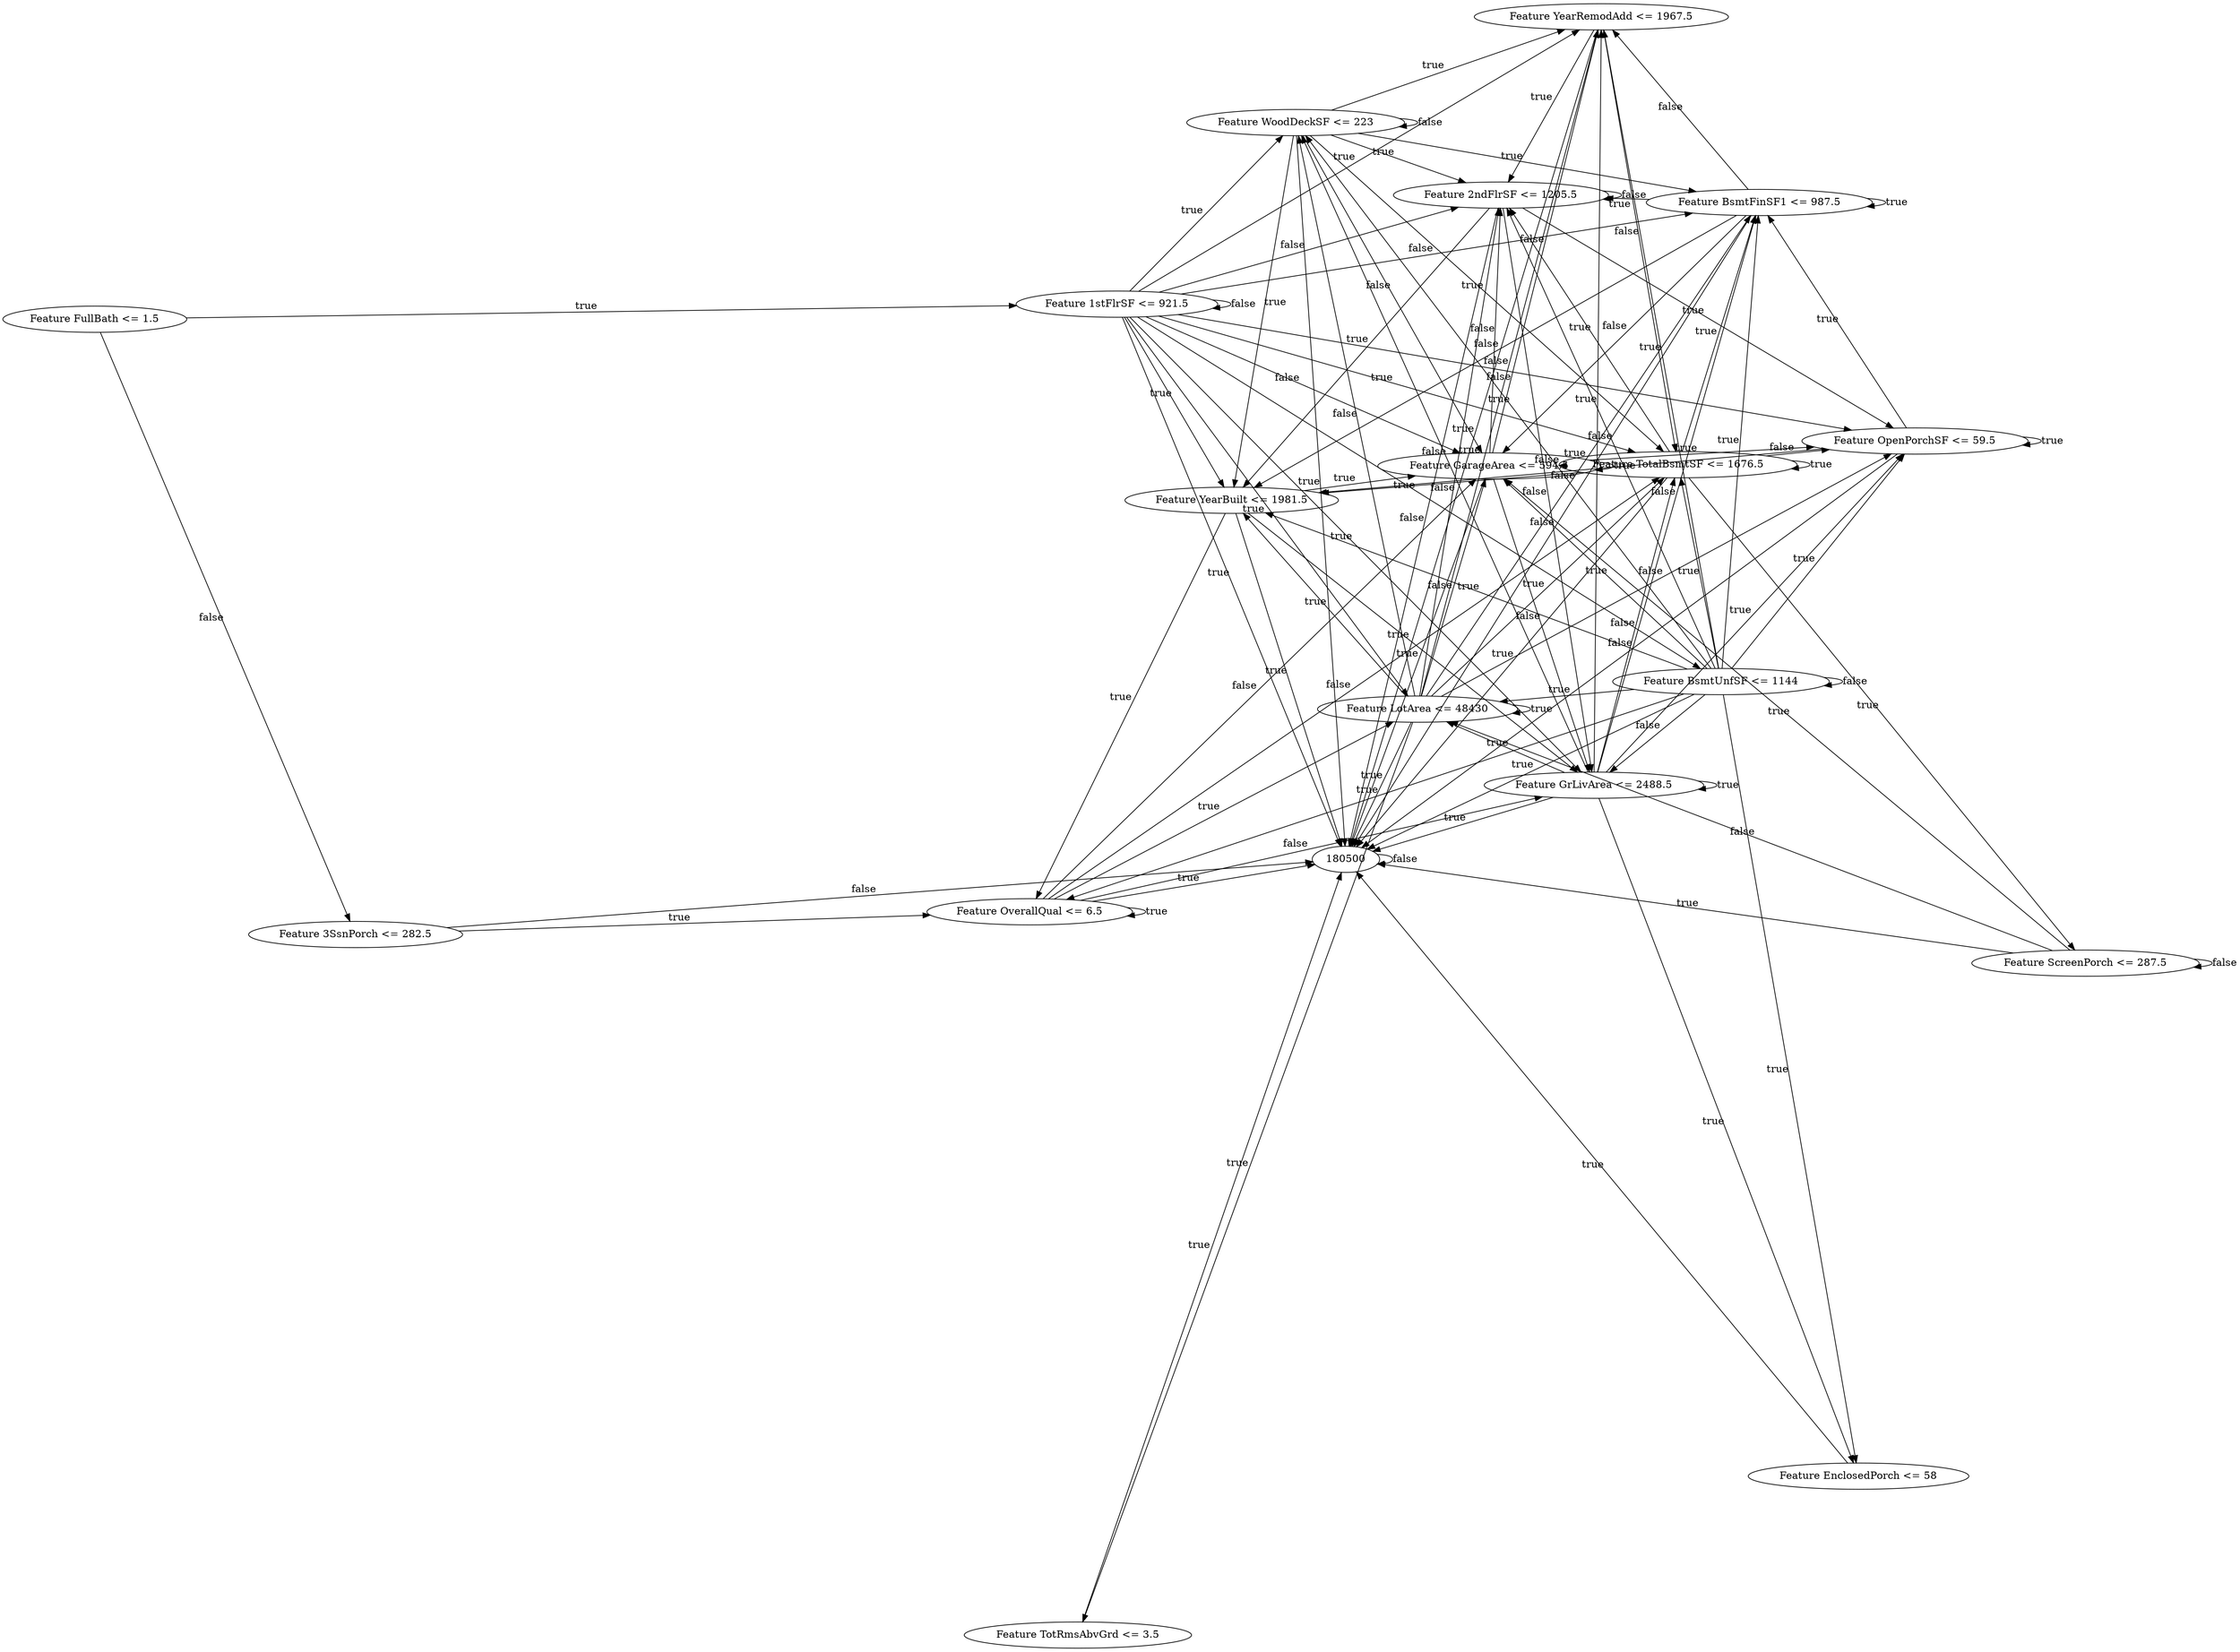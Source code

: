 digraph decision_tree {
    layout = sfdp;
    concentrate = true;
    ratio = 0.75;
    13 [label="Feature FullBath <= 1.5"];
    13 -> 9 [label="true"];
    13 -> 24 [label="false"];
    9 [label="Feature 1stFlrSF <= 1050.5"];
    9 -> 7 [label="true"];
    9 -> 9 [label="false"];
    7 [label="Feature BsmtUnfSF <= 973.5"];
    7 -> 2 [label="true"];
    7 -> 7 [label="false"];
    2 [label="Feature OverallQual <= 2.5"];
    2 -> 2 [label="true"];
    2 -> 11 [label="false"];
    2 [label="Feature OverallQual <= 1.5"];
    2 -> 1 [label="true"];
    2 -> 8 [label="false"];
    1 [label="Feature LotArea <= 5000.5"];
    1 -> 0 [label="true"];
    1 -> 0 [label="false"];
    0 [label="39300"];
    0 [label="61000"];
    8 [label="Feature TotalBsmtSF <= 304.5"];
    8 -> 0 [label="true"];
    8 -> 0 [label="false"];
    0 [label="60000"];
    0 [label="35311"];
    11 [label="Feature GrLivArea <= 692.5"];
    11 -> 1 [label="true"];
    11 -> 6 [label="false"];
    1 [label="Feature LotArea <= 1508.5"];
    1 -> 1 [label="true"];
    1 -> 1 [label="false"];
    1 [label="Feature LotArea <= 1484"];
    1 -> 0 [label="true"];
    1 -> 0 [label="false"];
    0 [label="80000"];
    0 [label="75500"];
    1 [label="Feature LotArea <= 9099"];
    1 -> 6 [label="true"];
    1 -> 1 [label="false"];
    6 [label="Feature BsmtFinSF1 <= 515.5"];
    6 -> 11 [label="true"];
    6 -> 0 [label="false"];
    11 [label="Feature GrLivArea <= 562.5"];
    11 -> 0 [label="true"];
    11 -> 1 [label="false"];
    0 [label="68500"];
    1 [label="Feature LotArea <= 1943"];
    1 -> 1 [label="true"];
    1 -> 0 [label="false"];
    1 [label="Feature LotArea <= 1529.5"];
    1 -> 0 [label="true"];
    1 -> 6 [label="false"];
    0 [label="86000"];
    6 [label="Feature BsmtFinSF1 <= 132"];
    6 -> 0 [label="true"];
    6 -> 0 [label="false"];
    0 [label="84500"];
    0 [label="81000"];
    0 [label="86000"];
    0 [label="89000"];
    1 [label="Feature LotArea <= 9345"];
    1 -> 0 [label="true"];
    1 -> 0 [label="false"];
    0 [label="113000"];
    0 [label="108000"];
    6 [label="Feature BsmtFinSF1 <= 359"];
    6 -> 1 [label="true"];
    6 -> 20 [label="false"];
    1 [label="Feature LotArea <= 2242.5"];
    1 -> 6 [label="true"];
    1 -> 21 [label="false"];
    6 [label="Feature BsmtFinSF1 <= 318"];
    6 -> 7 [label="true"];
    6 -> 1 [label="false"];
    7 [label="Feature BsmtUnfSF <= 525.5"];
    7 -> 1 [label="true"];
    7 -> 9 [label="false"];
    1 [label="Feature LotArea <= 1388.5"];
    1 -> 0 [label="true"];
    1 -> 7 [label="false"];
    0 [label="124000"];
    7 [label="Feature BsmtUnfSF <= 355.5"];
    7 -> 6 [label="true"];
    7 -> 7 [label="false"];
    6 [label="Feature BsmtFinSF1 <= 274"];
    6 -> 6 [label="true"];
    6 -> 0 [label="false"];
    6 [label="Feature BsmtFinSF1 <= 163.5"];
    6 -> 0 [label="true"];
    6 -> 0 [label="false"];
    0 [label="118000"];
    0 [label="88000"];
    0 [label="118000"];
    7 [label="Feature BsmtUnfSF <= 483.5"];
    7 -> 0 [label="true"];
    7 -> 0 [label="false"];
    0 [label="94500"];
    0 [label="88000"];
    9 [label="Feature 1stFlrSF <= 672.5"];
    9 -> 0 [label="true"];
    9 -> 0 [label="false"];
    0 [label="91500"];
    0 [label="97000"];
    1 [label="Feature LotArea <= 1879.5"];
    1 -> 6 [label="true"];
    1 -> 1 [label="false"];
    6 [label="Feature BsmtFinSF1 <= 330.5"];
    6 -> 6 [label="true"];
    6 -> 0 [label="false"];
    6 [label="Feature BsmtFinSF1 <= 321.5"];
    6 -> 0 [label="true"];
    6 -> 0 [label="false"];
    0 [label="106000"];
    0 [label="100000"];
    0 [label="89500"];
    1 [label="Feature LotArea <= 1905"];
    1 -> 0 [label="true"];
    1 -> 0 [label="false"];
    0 [label="113000"];
    0 [label="83500"];
    21 [label="Feature WoodDeckSF <= 107"];
    21 -> 4 [label="true"];
    21 -> 21 [label="false"];
    4 [label="Feature YearBuilt <= 1947.5"];
    4 -> 7 [label="true"];
    4 -> 9 [label="false"];
    7 [label="Feature BsmtUnfSF <= 229.5"];
    7 -> 6 [label="true"];
    7 -> 10 [label="false"];
    6 [label="Feature BsmtFinSF1 <= 235"];
    6 -> 1 [label="true"];
    6 -> 6 [label="false"];
    1 [label="Feature LotArea <= 10278"];
    1 -> 17 [label="true"];
    1 -> 0 [label="false"];
    17 [label="Feature TotRmsAbvGrd <= 3.5"];
    17 -> 0 [label="true"];
    17 -> 0 [label="false"];
    0 [label="80500"];
    0 [label="130000"];
    0 [label="84900"];
    6 [label="Feature BsmtFinSF1 <= 237.5"];
    6 -> 0 [label="true"];
    6 -> 0 [label="false"];
    0 [label="95000"];
    0 [label="119000"];
    10 [label="Feature 2ndFlrSF <= 359.5"];
    10 -> 9 [label="true"];
    10 -> 11 [label="false"];
    9 [label="Feature 1stFlrSF <= 748.5"];
    9 -> 5 [label="true"];
    9 -> 6 [label="false"];
    5 [label="Feature YearRemodAdd <= 1953.5"];
    5 -> 10 [label="true"];
    5 -> 1 [label="false"];
    10 [label="Feature 2ndFlrSF <= 262"];
    10 -> 1 [label="true"];
    10 -> 0 [label="false"];
    1 [label="Feature LotArea <= 5846.5"];
    1 -> 1 [label="true"];
    1 -> 0 [label="false"];
    1 [label="Feature LotArea <= 4639.5"];
    1 -> 0 [label="true"];
    1 -> 0 [label="false"];
    0 [label="80000"];
    0 [label="79900"];
    0 [label="80000"];
    0 [label="109000"];
    1 [label="Feature LotArea <= 8520.5"];
    1 -> 1 [label="true"];
    1 -> 0 [label="false"];
    1 [label="Feature LotArea <= 4177"];
    1 -> 0 [label="true"];
    1 -> 0 [label="false"];
    0 [label="52000"];
    0 [label="105900"];
    0 [label="118000"];
    6 [label="Feature BsmtFinSF1 <= 109.5"];
    6 -> 9 [label="true"];
    6 -> 6 [label="false"];
    9 [label="Feature 1stFlrSF <= 954.5"];
    9 -> 1 [label="true"];
    9 -> 1 [label="false"];
    1 [label="Feature LotArea <= 7442"];
    1 -> 0 [label="true"];
    1 -> 7 [label="false"];
    0 [label="Feature MSSubClass <= 35"];
    0 -> 1 [label="true"];
    0 -> 1 [label="false"];
    1 [label="Feature LotArea <= 5251.5"];
    1 -> 4 [label="true"];
    1 -> 1 [label="false"];
    4 [label="Feature YearBuilt <= 1922.5"];
    4 -> 0 [label="true"];
    4 -> 0 [label="false"];
    0 [label="99900"];
    0 [label="73000"];
    1 [label="Feature LotArea <= 5912.5"];
    1 -> 1 [label="true"];
    1 -> 0 [label="false"];
    1 [label="Feature LotArea <= 5685.5"];
    1 -> 0 [label="true"];
    1 -> 0 [label="false"];
    0 [label="110000"];
    0 [label="85500"];
    0 [label="119750"];
    1 [label="Feature LotArea <= 6090"];
    1 -> 9 [label="true"];
    1 -> 1 [label="false"];
    9 [label="Feature 1stFlrSF <= 772.5"];
    9 -> 0 [label="true"];
    9 -> 0 [label="false"];
    0 [label="100000"];
    0 [label="119000"];
    1 [label="Feature LotArea <= 6356.5"];
    1 -> 4 [label="true"];
    1 -> 0 [label="false"];
    4 [label="Feature YearBuilt <= 1877.5"];
    4 -> 0 [label="true"];
    4 -> 0 [label="false"];
    0 [label="94000"];
    0 [label="132000"];
    0 [label="127000"];
    7 [label="Feature BsmtUnfSF <= 784.5"];
    7 -> 1 [label="true"];
    7 -> 7 [label="false"];
    1 [label="Feature LotArea <= 10598.5"];
    1 -> 7 [label="true"];
    1 -> 0 [label="false"];
    7 [label="Feature BsmtUnfSF <= 576.5"];
    7 -> 0 [label="true"];
    7 -> 11 [label="false"];
    0 [label="96500"];
    11 [label="Feature GrLivArea <= 790.5"];
    11 -> 23 [label="true"];
    11 -> 0 [label="false"];
    23 [label="Feature EnclosedPorch <= 92.5"];
    23 -> 0 [label="true"];
    23 -> 0 [label="false"];
    0 [label="76000"];
    0 [label="96500"];
    0 [label="79500"];
    0 [label="83000"];
    7 [label="Feature BsmtUnfSF <= 859.5"];
    7 -> 7 [label="true"];
    7 -> 0 [label="false"];
    7 [label="Feature BsmtUnfSF <= 827"];
    7 -> 0 [label="true"];
    7 -> 0 [label="false"];
    0 [label="67000"];
    0 [label="102776"];
    0 [label="81000"];
    1 [label="Feature LotArea <= 6192"];
    1 -> 0 [label="true"];
    1 -> 0 [label="false"];
    0 [label="102000"];
    0 [label="100000"];
    6 [label="Feature BsmtFinSF1 <= 118"];
    6 -> 0 [label="true"];
    6 -> 1 [label="false"];
    0 [label="87000"];
    1 [label="Feature LotArea <= 7447.5"];
    1 -> 1 [label="true"];
    1 -> 1 [label="false"];
    1 [label="Feature LotArea <= 3901"];
    1 -> 0 [label="true"];
    1 -> 6 [label="false"];
    0 [label="110500"];
    6 [label="Feature BsmtFinSF1 <= 247.5"];
    6 -> 9 [label="true"];
    6 -> 0 [label="false"];
    9 [label="Feature 1stFlrSF <= 875.5"];
    9 -> 11 [label="true"];
    9 -> 0 [label="false"];
    11 [label="Feature GrLivArea <= 878.5"];
    11 -> 0 [label="true"];
    11 -> 0 [label="false"];
    0 [label="105000"];
    0 [label="103000"];
    0 [label="85000"];
    0 [label="100000"];
    1 [label="Feature LotArea <= 8766"];
    1 -> 0 [label="true"];
    1 -> 0 [label="false"];
    0 [label="106500"];
    0 [label="87000"];
    11 [label="Feature GrLivArea <= 1284.5"];
    11 -> 11 [label="true"];
    11 -> 9 [label="false"];
    11 [label="Feature GrLivArea <= 1186"];
    11 -> 1 [label="true"];
    11 -> 9 [label="false"];
    1 [label="Feature LotArea <= 5710"];
    1 -> 1 [label="true"];
    1 -> 1 [label="false"];
    1 [label="Feature LotArea <= 4401.5"];
    1 -> 0 [label="true"];
    1 -> 0 [label="false"];
    0 [label="116000"];
    0 [label="116900"];
    1 [label="Feature LotArea <= 5962.5"];
    1 -> 1 [label="true"];
    1 -> 1 [label="false"];
    1 [label="Feature LotArea <= 5752"];
    1 -> 0 [label="true"];
    1 -> 0 [label="false"];
    0 [label="66500"];
    0 [label="37900"];
    1 [label="Feature LotArea <= 8161.5"];
    1 -> 4 [label="true"];
    1 -> 1 [label="false"];
    4 [label="Feature YearBuilt <= 1920.5"];
    4 -> 2 [label="true"];
    4 -> 0 [label="false"];
    2 [label="Feature OverallQual <= 4.5"];
    2 -> 0 [label="true"];
    2 -> 0 [label="false"];
    0 [label="68400"];
    0 [label="101000"];
    0 [label="126000"];
    1 [label="Feature LotArea <= 8412"];
    1 -> 0 [label="true"];
    1 -> 0 [label="false"];
    0 [label="81000"];
    0 [label="79000"];
    9 [label="Feature 1stFlrSF <= 598"];
    9 -> 0 [label="true"];
    9 -> 10 [label="false"];
    0 [label="78000"];
    10 [label="Feature 2ndFlrSF <= 513"];
    10 -> 1 [label="true"];
    10 -> 0 [label="false"];
    1 [label="Feature LotArea <= 11772"];
    1 -> 0 [label="true"];
    1 -> 0 [label="false"];
    0 [label="130500"];
    0 [label="110000"];
    0 [label="110000"];
    9 [label="Feature 1stFlrSF <= 792.5"];
    9 -> 11 [label="true"];
    9 -> 1 [label="false"];
    11 [label="Feature GrLivArea <= 1375.5"];
    11 -> 1 [label="true"];
    11 -> 1 [label="false"];
    1 [label="Feature LotArea <= 3602"];
    1 -> 0 [label="true"];
    1 -> 7 [label="false"];
    0 [label="114504"];
    7 [label="Feature BsmtUnfSF <= 649.5"];
    7 -> 1 [label="true"];
    7 -> 0 [label="false"];
    1 [label="Feature LotArea <= 4580.5"];
    1 -> 0 [label="true"];
    1 -> 0 [label="false"];
    0 [label="98000"];
    0 [label="40000"];
    0 [label="141000"];
    1 [label="Feature LotArea <= 10327.5"];
    1 -> 1 [label="true"];
    1 -> 0 [label="false"];
    1 [label="Feature LotArea <= 8730.5"];
    1 -> 1 [label="true"];
    1 -> 0 [label="false"];
    1 [label="Feature LotArea <= 3439"];
    1 -> 0 [label="true"];
    1 -> 0 [label="false"];
    0 [label="135000"];
    0 [label="153575"];
    0 [label="135000"];
    0 [label="230000"];
    1 [label="Feature LotArea <= 6438.5"];
    1 -> 0 [label="true"];
    1 -> 1 [label="false"];
    0 [label="Feature MSSubClass <= 55"];
    0 -> 1 [label="true"];
    0 -> 1 [label="false"];
    1 [label="Feature LotArea <= 6020"];
    1 -> 7 [label="true"];
    1 -> 9 [label="false"];
    7 [label="Feature BsmtUnfSF <= 781.5"];
    7 -> 7 [label="true"];
    7 -> 0 [label="false"];
    7 [label="Feature BsmtUnfSF <= 611.5"];
    7 -> 23 [label="true"];
    7 -> 0 [label="false"];
    23 [label="Feature EnclosedPorch <= 58"];
    23 -> 0 [label="true"];
    23 -> 0 [label="false"];
    0 [label="159434"];
    0 [label="79000"];
    0 [label="132500"];
    0 [label="117000"];
    9 [label="Feature 1stFlrSF <= 973"];
    9 -> 0 [label="true"];
    9 -> 0 [label="false"];
    0 [label="140200"];
    0 [label="133000"];
    1 [label="Feature LotArea <= 5553"];
    1 -> 1 [label="true"];
    1 -> 0 [label="false"];
    1 [label="Feature LotArea <= 2511"];
    1 -> 0 [label="true"];
    1 -> 0 [label="false"];
    0 [label="155000"];
    0 [label="104000"];
    0 [label="118500"];
    1 [label="Feature LotArea <= 7921"];
    1 -> 1 [label="true"];
    1 -> 1 [label="false"];
    1 [label="Feature LotArea <= 6870"];
    1 -> 0 [label="true"];
    1 -> 1 [label="false"];
    0 [label="128000"];
    1 [label="Feature LotArea <= 7650"];
    1 -> 1 [label="true"];
    1 -> 0 [label="false"];
    1 [label="Feature LotArea <= 7589"];
    1 -> 9 [label="true"];
    1 -> 0 [label="false"];
    9 [label="Feature 1stFlrSF <= 852.5"];
    9 -> 0 [label="true"];
    9 -> 0 [label="false"];
    0 [label="149000"];
    0 [label="200100"];
    0 [label="189950"];
    0 [label="89500"];
    1 [label="Feature LotArea <= 8737.5"];
    1 -> 1 [label="true"];
    1 -> 1 [label="false"];
    1 [label="Feature LotArea <= 8527"];
    1 -> 0 [label="true"];
    1 -> 0 [label="false"];
    0 [label="130000"];
    0 [label="210000"];
    1 [label="Feature LotArea <= 8861"];
    1 -> 1 [label="true"];
    1 -> 1 [label="false"];
    1 [label="Feature LotArea <= 8745"];
    1 -> 0 [label="true"];
    1 -> 0 [label="false"];
    0 [label="113000"];
    0 [label="144000"];
    1 [label="Feature LotArea <= 9913"];
    1 -> 1 [label="true"];
    1 -> 1 [label="false"];
    1 [label="Feature LotArea <= 9552"];
    1 -> 0 [label="true"];
    1 -> 7 [label="false"];
    0 [label="140000"];
    7 [label="Feature BsmtUnfSF <= 703.5"];
    7 -> 10 [label="true"];
    7 -> 0 [label="false"];
    10 [label="Feature 2ndFlrSF <= 519"];
    10 -> 0 [label="true"];
    10 -> 0 [label="false"];
    0 [label="107000"];
    0 [label="125000"];
    0 [label="178000"];
    1 [label="Feature LotArea <= 10592.5"];
    1 -> 8 [label="true"];
    1 -> 4 [label="false"];
    8 [label="Feature TotalBsmtSF <= 605"];
    8 -> 0 [label="true"];
    8 -> 0 [label="false"];
    0 [label="165000"];
    0 [label="122000"];
    4 [label="Feature YearBuilt <= 1883.5"];
    4 -> 0 [label="true"];
    4 -> 6 [label="false"];
    0 [label="168000"];
    6 [label="Feature BsmtFinSF1 <= 277.5"];
    6 -> 6 [label="true"];
    6 -> 0 [label="false"];
    6 [label="Feature BsmtFinSF1 <= 223.5"];
    6 -> 0 [label="true"];
    6 -> 0 [label="false"];
    0 [label="250000"];
    0 [label="174500"];
    0 [label="188700"];
    9 [label="Feature 1stFlrSF <= 679.5"];
    9 -> 8 [label="true"];
    9 -> 1 [label="false"];
    8 [label="Feature TotalBsmtSF <= 649.5"];
    8 -> 6 [label="true"];
    8 -> 1 [label="false"];
    6 [label="Feature BsmtFinSF1 <= 332.5"];
    6 -> 0 [label="true"];
    6 -> 0 [label="false"];
    0 [label="120000"];
    0 [label="139000"];
    1 [label="Feature LotArea <= 7847.5"];
    1 -> 0 [label="true"];
    1 -> 0 [label="false"];
    0 [label="149500"];
    0 [label="122900"];
    1 [label="Feature LotArea <= 8473.5"];
    1 -> 4 [label="true"];
    1 -> 4 [label="false"];
    4 [label="Feature YearBuilt <= 1966.5"];
    4 -> 20 [label="true"];
    4 -> 1 [label="false"];
    20 [label="Feature GarageArea <= 295"];
    20 -> 7 [label="true"];
    20 -> 5 [label="false"];
    7 [label="Feature BsmtUnfSF <= 621"];
    7 -> 1 [label="true"];
    7 -> 7 [label="false"];
    1 [label="Feature LotArea <= 7802"];
    1 -> 6 [label="true"];
    1 -> 0 [label="false"];
    6 [label="Feature BsmtFinSF1 <= 309"];
    6 -> 6 [label="true"];
    6 -> 0 [label="false"];
    6 [label="Feature BsmtFinSF1 <= 106"];
    6 -> 0 [label="true"];
    6 -> 0 [label="false"];
    0 [label="115000"];
    0 [label="112500"];
    0 [label="115000"];
    0 [label="106500"];
    7 [label="Feature BsmtUnfSF <= 883"];
    7 -> 7 [label="true"];
    7 -> 0 [label="false"];
    7 [label="Feature BsmtUnfSF <= 810.5"];
    7 -> 0 [label="true"];
    7 -> 0 [label="false"];
    0 [label="91500"];
    0 [label="103200"];
    0 [label="107900"];
    5 [label="Feature YearRemodAdd <= 1966.5"];
    5 -> 7 [label="true"];
    5 -> 1 [label="false"];
    7 [label="Feature BsmtUnfSF <= 933.5"];
    7 -> 20 [label="true"];
    7 -> 0 [label="false"];
    20 [label="Feature GarageArea <= 307"];
    20 -> 0 [label="true"];
    20 -> 11 [label="false"];
    0 [label="124000"];
    11 [label="Feature GrLivArea <= 832.5"];
    11 -> 1 [label="true"];
    11 -> 6 [label="false"];
    1 [label="Feature LotArea <= 7235.5"];
    1 -> 0 [label="true"];
    1 -> 0 [label="false"];
    0 [label="105500"];
    0 [label="110000"];
    6 [label="Feature BsmtFinSF1 <= 181"];
    6 -> 1 [label="true"];
    6 -> 0 [label="false"];
    1 [label="Feature LotArea <= 7097"];
    1 -> 7 [label="true"];
    1 -> 1 [label="false"];
    7 [label="Feature BsmtUnfSF <= 340.5"];
    7 -> 0 [label="true"];
    7 -> 0 [label="false"];
    0 [label="125000"];
    0 [label="109500"];
    1 [label="Feature LotArea <= 7168.5"];
    1 -> 0 [label="true"];
    1 -> 0 [label="false"];
    0 [label="109900"];
    0 [label="109500"];
    0 [label="110000"];
    0 [label="93000"];
    1 [label="Feature LotArea <= 5879"];
    1 -> 0 [label="true"];
    1 -> 1 [label="false"];
    0 [label="129000"];
    1 [label="Feature LotArea <= 7537.5"];
    1 -> 9 [label="true"];
    1 -> 0 [label="false"];
    9 [label="Feature 1stFlrSF <= 828"];
    9 -> 0 [label="true"];
    9 -> 0 [label="false"];
    0 [label="107500"];
    0 [label="120000"];
    0 [label="115000"];
    1 [label="Feature LotArea <= 7995"];
    1 -> 7 [label="true"];
    1 -> 0 [label="false"];
    7 [label="Feature BsmtUnfSF <= 276.5"];
    7 -> 0 [label="true"];
    7 -> 0 [label="false"];
    0 [label="112500"];
    0 [label="110000"];
    0 [label="124500"];
    4 [label="Feature YearBuilt <= 1952.5"];
    4 -> 9 [label="true"];
    4 -> 1 [label="false"];
    9 [label="Feature 1stFlrSF <= 893.5"];
    9 -> 8 [label="true"];
    9 -> 7 [label="false"];
    8 [label="Feature TotalBsmtSF <= 845.5"];
    8 -> 0 [label="true"];
    8 -> 0 [label="false"];
    0 [label="135000"];
    0 [label="141000"];
    7 [label="Feature BsmtUnfSF <= 541"];
    7 -> 9 [label="true"];
    7 -> 0 [label="false"];
    9 [label="Feature 1stFlrSF <= 946"];
    9 -> 0 [label="true"];
    9 -> 0 [label="false"];
    0 [label="82000"];
    0 [label="55993"];
    0 [label="119000"];
    1 [label="Feature LotArea <= 8928"];
    1 -> 1 [label="true"];
    1 -> 1 [label="false"];
    1 [label="Feature LotArea <= 8477.5"];
    1 -> 0 [label="true"];
    1 -> 7 [label="false"];
    0 [label="135750"];
    7 [label="Feature BsmtUnfSF <= 619.5"];
    7 -> 1 [label="true"];
    7 -> 0 [label="false"];
    1 [label="Feature LotArea <= 8596.5"];
    1 -> 0 [label="true"];
    1 -> 0 [label="false"];
    0 [label="109008"];
    0 [label="148000"];
    0 [label="112000"];
    1 [label="Feature LotArea <= 10720"];
    1 -> 1 [label="true"];
    1 -> 1 [label="false"];
    1 [label="Feature LotArea <= 9356.5"];
    1 -> 6 [label="true"];
    1 -> 6 [label="false"];
    6 [label="Feature BsmtFinSF1 <= 289"];
    6 -> 7 [label="true"];
    6 -> 0 [label="false"];
    7 [label="Feature BsmtUnfSF <= 719"];
    7 -> 0 [label="true"];
    7 -> 0 [label="false"];
    0 [label="80000"];
    0 [label="116050"];
    0 [label="117500"];
    6 [label="Feature BsmtFinSF1 <= 212.5"];
    6 -> 0 [label="true"];
    6 -> 0 [label="false"];
    0 [label="93500"];
    0 [label="143250"];
    1 [label="Feature LotArea <= 11708.5"];
    1 -> 0 [label="true"];
    1 -> 0 [label="false"];
    0 [label="154000"];
    0 [label="97000"];
    21 [label="Feature WoodDeckSF <= 147.5"];
    21 -> 1 [label="true"];
    21 -> 9 [label="false"];
    1 [label="Feature LotArea <= 8239.5"];
    1 -> 1 [label="true"];
    1 -> 1 [label="false"];
    1 [label="Feature LotArea <= 2776"];
    1 -> 0 [label="true"];
    1 -> 1 [label="false"];
    0 [label="115000"];
    1 [label="Feature LotArea <= 5787"];
    1 -> 0 [label="true"];
    1 -> 1 [label="false"];
    0 [label="91300"];
    1 [label="Feature LotArea <= 6889.5"];
    1 -> 7 [label="true"];
    1 -> 0 [label="false"];
    7 [label="Feature BsmtUnfSF <= 685"];
    7 -> 0 [label="true"];
    7 -> 0 [label="false"];
    0 [label="127000"];
    0 [label="114500"];
    0 [label="125000"];
    1 [label="Feature LotArea <= 13953.5"];
    1 -> 11 [label="true"];
    1 -> 0 [label="false"];
    11 [label="Feature GrLivArea <= 940.5"];
    11 -> 0 [label="true"];
    11 -> 0 [label="false"];
    0 [label="130250"];
    0 [label="108000"];
    0 [label="135500"];
    9 [label="Feature 1stFlrSF <= 797"];
    9 -> 11 [label="true"];
    9 -> 1 [label="false"];
    11 [label="Feature GrLivArea <= 1112.5"];
    11 -> 11 [label="true"];
    11 -> 8 [label="false"];
    11 [label="Feature GrLivArea <= 794"];
    11 -> 0 [label="true"];
    11 -> 0 [label="false"];
    0 [label="109500"];
    0 [label="85000"];
    8 [label="Feature TotalBsmtSF <= 560.5"];
    8 -> 0 [label="true"];
    8 -> 0 [label="false"];
    0 [label="155000"];
    0 [label="116000"];
    1 [label="Feature LotArea <= 5102.5"];
    1 -> 0 [label="true"];
    1 -> 1 [label="false"];
    0 [label="161000"];
    1 [label="Feature LotArea <= 11506"];
    1 -> 1 [label="true"];
    1 -> 1 [label="false"];
    1 [label="Feature LotArea <= 7683"];
    1 -> 1 [label="true"];
    1 -> 1 [label="false"];
    1 [label="Feature LotArea <= 5320"];
    1 -> 0 [label="true"];
    1 -> 7 [label="false"];
    0 [label="117000"];
    7 [label="Feature BsmtUnfSF <= 731.5"];
    7 -> 4 [label="true"];
    7 -> 0 [label="false"];
    4 [label="Feature YearBuilt <= 1921.5"];
    4 -> 0 [label="true"];
    4 -> 0 [label="false"];
    0 [label="154900"];
    0 [label="134800"];
    0 [label="115000"];
    1 [label="Feature LotArea <= 8888.5"];
    1 -> 7 [label="true"];
    1 -> 1 [label="false"];
    7 [label="Feature BsmtUnfSF <= 240"];
    7 -> 0 [label="true"];
    7 -> 0 [label="false"];
    0 [label="131000"];
    0 [label="82000"];
    1 [label="Feature LotArea <= 8895.5"];
    1 -> 0 [label="true"];
    1 -> 1 [label="false"];
    0 [label="116000"];
    1 [label="Feature LotArea <= 10651"];
    1 -> 8 [label="true"];
    1 -> 0 [label="false"];
    8 [label="Feature TotalBsmtSF <= 733.5"];
    8 -> 0 [label="true"];
    8 -> 0 [label="false"];
    0 [label="165150"];
    0 [label="128200"];
    0 [label="84000"];
    1 [label="Feature LotArea <= 12671"];
    1 -> 4 [label="true"];
    1 -> 1 [label="false"];
    4 [label="Feature YearBuilt <= 1915.5"];
    4 -> 0 [label="true"];
    4 -> 0 [label="false"];
    0 [label="153900"];
    0 [label="82500"];
    1 [label="Feature LotArea <= 13831"];
    1 -> 1 [label="true"];
    1 -> 0 [label="false"];
    1 [label="Feature LotArea <= 13145.5"];
    1 -> 0 [label="true"];
    1 -> 0 [label="false"];
    0 [label="138887"];
    0 [label="140000"];
    0 [label="97500"];
    20 [label="Feature GarageArea <= 392.5"];
    20 -> 20 [label="true"];
    20 -> 1 [label="false"];
    20 [label="Feature GarageArea <= 211.5"];
    20 -> 6 [label="true"];
    20 -> 1 [label="false"];
    6 [label="Feature BsmtFinSF1 <= 469.5"];
    6 -> 1 [label="true"];
    6 -> 1 [label="false"];
    1 [label="Feature LotArea <= 5634"];
    1 -> 1 [label="true"];
    1 -> 0 [label="false"];
    1 [label="Feature LotArea <= 3950.5"];
    1 -> 0 [label="true"];
    1 -> 0 [label="false"];
    0 [label="115000"];
    0 [label="98000"];
    0 [label="115000"];
    1 [label="Feature LotArea <= 6142.5"];
    1 -> 0 [label="true"];
    1 -> 1 [label="false"];
    0 [label="109500"];
    1 [label="Feature LotArea <= 7885.5"];
    1 -> 1 [label="true"];
    1 -> 6 [label="false"];
    1 [label="Feature LotArea <= 6786"];
    1 -> 0 [label="true"];
    1 -> 1 [label="false"];
    0 [label="84500"];
    1 [label="Feature LotArea <= 7216.5"];
    1 -> 6 [label="true"];
    1 -> 0 [label="false"];
    6 [label="Feature BsmtFinSF1 <= 696.5"];
    6 -> 0 [label="true"];
    6 -> 0 [label="false"];
    0 [label="116500"];
    0 [label="107500"];
    0 [label="34900"];
    6 [label="Feature BsmtFinSF1 <= 615"];
    6 -> 1 [label="true"];
    6 -> 0 [label="false"];
    1 [label="Feature LotArea <= 8071"];
    1 -> 0 [label="true"];
    1 -> 0 [label="false"];
    0 [label="123600"];
    0 [label="88000"];
    0 [label="118500"];
    1 [label="Feature LotArea <= 10909"];
    1 -> 21 [label="true"];
    1 -> 6 [label="false"];
    21 [label="Feature WoodDeckSF <= 158.5"];
    21 -> 1 [label="true"];
    21 -> 1 [label="false"];
    1 [label="Feature LotArea <= 7746"];
    1 -> 8 [label="true"];
    1 -> 11 [label="false"];
    8 [label="Feature TotalBsmtSF <= 834.5"];
    8 -> 1 [label="true"];
    8 -> 1 [label="false"];
    1 [label="Feature LotArea <= 4059"];
    1 -> 9 [label="true"];
    1 -> 1 [label="false"];
    9 [label="Feature 1stFlrSF <= 531"];
    9 -> 1 [label="true"];
    9 -> 0 [label="false"];
    1 [label="Feature LotArea <= 1638"];
    1 -> 0 [label="true"];
    1 -> 0 [label="false"];
    0 [label="91000"];
    0 [label="85400"];
    0 [label="133000"];
    1 [label="Feature LotArea <= 4281"];
    1 -> 0 [label="true"];
    1 -> 1 [label="false"];
    0 [label="90350"];
    1 [label="Feature LotArea <= 5450"];
    1 -> 1 [label="true"];
    1 -> 1 [label="false"];
    1 [label="Feature LotArea <= 4731"];
    1 -> 0 [label="true"];
    1 -> 0 [label="false"];
    0 [label="121600"];
    0 [label="117000"];
    1 [label="Feature LotArea <= 7114"];
    1 -> 4 [label="true"];
    1 -> 1 [label="false"];
    4 [label="Feature YearBuilt <= 1936.5"];
    4 -> 0 [label="true"];
    4 -> 0 [label="false"];
    0 [label="128000"];
    0 [label="129900"];
    1 [label="Feature LotArea <= 7517.5"];
    1 -> 4 [label="true"];
    1 -> 0 [label="false"];
    4 [label="Feature YearBuilt <= 1937.5"];
    4 -> 0 [label="true"];
    4 -> 0 [label="false"];
    0 [label="175000"];
    0 [label="177500"];
    0 [label="110000"];
    1 [label="Feature LotArea <= 6176.5"];
    1 -> 0 [label="true"];
    1 -> 4 [label="false"];
    0 [label="125500"];
    4 [label="Feature YearBuilt <= 1950.5"];
    4 -> 0 [label="true"];
    4 -> 6 [label="false"];
    0 [label="119000"];
    6 [label="Feature BsmtFinSF1 <= 369.5"];
    6 -> 0 [label="true"];
    6 -> 6 [label="false"];
    0 [label="133700"];
    6 [label="Feature BsmtFinSF1 <= 647"];
    6 -> 1 [label="true"];
    6 -> 7 [label="false"];
    1 [label="Feature LotArea <= 7190"];
    1 -> 1 [label="true"];
    1 -> 0 [label="false"];
    1 [label="Feature LotArea <= 7151.5"];
    1 -> 6 [label="true"];
    1 -> 0 [label="false"];
    6 [label="Feature BsmtFinSF1 <= 434"];
    6 -> 0 [label="true"];
    6 -> 0 [label="false"];
    0 [label="100000"];
    0 [label="136500"];
    0 [label="127000"];
    0 [label="129500"];
    7 [label="Feature BsmtUnfSF <= 216.5"];
    7 -> 8 [label="true"];
    7 -> 0 [label="false"];
    8 [label="Feature TotalBsmtSF <= 955.5"];
    8 -> 0 [label="true"];
    8 -> 0 [label="false"];
    0 [label="127000"];
    0 [label="133000"];
    0 [label="127000"];
    11 [label="Feature GrLivArea <= 899.5"];
    11 -> 6 [label="true"];
    11 -> 1 [label="false"];
    6 [label="Feature BsmtFinSF1 <= 511"];
    6 -> 0 [label="true"];
    6 -> 1 [label="false"];
    0 [label="130000"];
    1 [label="Feature LotArea <= 8297.5"];
    1 -> 0 [label="true"];
    1 -> 0 [label="false"];
    0 [label="62383"];
    0 [label="127500"];
    1 [label="Feature LotArea <= 8483.5"];
    1 -> 1 [label="true"];
    1 -> 6 [label="false"];
    1 [label="Feature LotArea <= 7760.5"];
    1 -> 0 [label="true"];
    1 -> 11 [label="false"];
    0 [label="132500"];
    11 [label="Feature GrLivArea <= 973"];
    11 -> 0 [label="true"];
    11 -> 0 [label="false"];
    0 [label="132000"];
    0 [label="118500"];
    6 [label="Feature BsmtFinSF1 <= 624.5"];
    6 -> 1 [label="true"];
    6 -> 7 [label="false"];
    1 [label="Feature LotArea <= 9147"];
    1 -> 1 [label="true"];
    1 -> 1 [label="false"];
    1 [label="Feature LotArea <= 9008.5"];
    1 -> 1 [label="true"];
    1 -> 0 [label="false"];
    1 [label="Feature LotArea <= 8776"];
    1 -> 0 [label="true"];
    1 -> 0 [label="false"];
    0 [label="126000"];
    0 [label="143000"];
    0 [label="145000"];
    1 [label="Feature LotArea <= 9496"];
    1 -> 1 [label="true"];
    1 -> 1 [label="false"];
    1 [label="Feature LotArea <= 9491"];
    1 -> 0 [label="true"];
    1 -> 0 [label="false"];
    0 [label="133000"];
    0 [label="105000"];
    1 [label="Feature LotArea <= 9606"];
    1 -> 11 [label="true"];
    1 -> 1 [label="false"];
    11 [label="Feature GrLivArea <= 1051"];
    11 -> 0 [label="true"];
    11 -> 0 [label="false"];
    0 [label="128900"];
    0 [label="160000"];
    1 [label="Feature LotArea <= 9740"];
    1 -> 0 [label="true"];
    1 -> 1 [label="false"];
    0 [label="104900"];
    1 [label="Feature LotArea <= 10151"];
    1 -> 1 [label="true"];
    1 -> 6 [label="false"];
    1 [label="Feature LotArea <= 9759"];
    1 -> 0 [label="true"];
    1 -> 6 [label="false"];
    0 [label="119500"];
    6 [label="Feature BsmtFinSF1 <= 456.5"];
    6 -> 7 [label="true"];
    6 -> 0 [label="false"];
    7 [label="Feature BsmtUnfSF <= 433"];
    7 -> 0 [label="true"];
    7 -> 0 [label="false"];
    0 [label="122000"];
    0 [label="114500"];
    0 [label="128500"];
    6 [label="Feature BsmtFinSF1 <= 391"];
    6 -> 7 [label="true"];
    6 -> 0 [label="false"];
    7 [label="Feature BsmtUnfSF <= 311.5"];
    7 -> 0 [label="true"];
    7 -> 0 [label="false"];
    0 [label="161750"];
    0 [label="163000"];
    0 [label="135000"];
    7 [label="Feature BsmtUnfSF <= 136.5"];
    7 -> 1 [label="true"];
    7 -> 0 [label="false"];
    1 [label="Feature LotArea <= 10255"];
    1 -> 1 [label="true"];
    1 -> 0 [label="false"];
    1 [label="Feature LotArea <= 8523"];
    1 -> 0 [label="true"];
    1 -> 0 [label="false"];
    0 [label="125000"];
    0 [label="145000"];
    0 [label="136500"];
    0 [label="134500"];
    1 [label="Feature LotArea <= 7336"];
    1 -> 1 [label="true"];
    1 -> 20 [label="false"];
    1 [label="Feature LotArea <= 6774"];
    1 -> 0 [label="true"];
    1 -> 1 [label="false"];
    0 [label="142000"];
    1 [label="Feature LotArea <= 6953"];
    1 -> 0 [label="true"];
    1 -> 6 [label="false"];
    0 [label="119500"];
    6 [label="Feature BsmtFinSF1 <= 623.5"];
    6 -> 1 [label="true"];
    6 -> 0 [label="false"];
    1 [label="Feature LotArea <= 7177.5"];
    1 -> 0 [label="true"];
    1 -> 0 [label="false"];
    0 [label="125000"];
    0 [label="120000"];
    0 [label="124900"];
    20 [label="Feature GarageArea <= 299.5"];
    20 -> 6 [label="true"];
    20 -> 8 [label="false"];
    6 [label="Feature BsmtFinSF1 <= 372.5"];
    6 -> 0 [label="true"];
    6 -> 0 [label="false"];
    0 [label="158000"];
    0 [label="124500"];
    8 [label="Feature TotalBsmtSF <= 829.5"];
    8 -> 6 [label="true"];
    8 -> 0 [label="false"];
    6 [label="Feature BsmtFinSF1 <= 386.5"];
    6 -> 0 [label="true"];
    6 -> 0 [label="false"];
    0 [label="146500"];
    0 [label="119900"];
    0 [label="138500"];
    6 [label="Feature BsmtFinSF1 <= 411"];
    6 -> 1 [label="true"];
    6 -> 1 [label="false"];
    1 [label="Feature LotArea <= 13128.5"];
    1 -> 1 [label="true"];
    1 -> 0 [label="false"];
    1 [label="Feature LotArea <= 12147"];
    1 -> 0 [label="true"];
    1 -> 0 [label="false"];
    0 [label="133000"];
    0 [label="219500"];
    0 [label="132000"];
    1 [label="Feature LotArea <= 13543"];
    1 -> 6 [label="true"];
    1 -> 1 [label="false"];
    6 [label="Feature BsmtFinSF1 <= 737.5"];
    6 -> 7 [label="true"];
    6 -> 0 [label="false"];
    7 [label="Feature BsmtUnfSF <= 414.5"];
    7 -> 1 [label="true"];
    7 -> 1 [label="false"];
    1 [label="Feature LotArea <= 12976"];
    1 -> 0 [label="true"];
    1 -> 0 [label="false"];
    0 [label="144000"];
    0 [label="137000"];
    1 [label="Feature LotArea <= 11425.5"];
    1 -> 0 [label="true"];
    1 -> 0 [label="false"];
    0 [label="137000"];
    0 [label="151500"];
    0 [label="129500"];
    1 [label="Feature LotArea <= 13719"];
    1 -> 0 [label="true"];
    1 -> 0 [label="false"];
    0 [label="152000"];
    0 [label="133500"];
    1 [label="Feature LotArea <= 7058"];
    1 -> 6 [label="true"];
    1 -> 5 [label="false"];
    6 [label="Feature BsmtFinSF1 <= 538.5"];
    6 -> 7 [label="true"];
    6 -> 1 [label="false"];
    7 [label="Feature BsmtUnfSF <= 278.5"];
    7 -> 0 [label="true"];
    7 -> 1 [label="false"];
    0 [label="120500"];
    1 [label="Feature LotArea <= 1928"];
    1 -> 0 [label="true"];
    1 -> 1 [label="false"];
    0 [label="122500"];
    1 [label="Feature LotArea <= 6255"];
    1 -> 1 [label="true"];
    1 -> 0 [label="false"];
    1 [label="Feature LotArea <= 6125"];
    1 -> 0 [label="true"];
    1 -> 0 [label="false"];
    0 [label="88000"];
    0 [label="127500"];
    0 [label="140000"];
    1 [label="Feature LotArea <= 4430.5"];
    1 -> 7 [label="true"];
    1 -> 1 [label="false"];
    7 [label="Feature BsmtUnfSF <= 152"];
    7 -> 0 [label="true"];
    7 -> 0 [label="false"];
    0 [label="141000"];
    0 [label="143000"];
    1 [label="Feature LotArea <= 4447"];
    1 -> 1 [label="true"];
    1 -> 6 [label="false"];
    1 [label="Feature LotArea <= 4436.5"];
    1 -> 7 [label="true"];
    1 -> 0 [label="false"];
    7 [label="Feature BsmtUnfSF <= 186.5"];
    7 -> 7 [label="true"];
    7 -> 0 [label="false"];
    7 [label="Feature BsmtUnfSF <= 164"];
    7 -> 0 [label="true"];
    7 -> 0 [label="false"];
    0 [label="140000"];
    0 [label="155900"];
    0 [label="131500"];
    0 [label="149000"];
    6 [label="Feature BsmtFinSF1 <= 817.5"];
    6 -> 0 [label="true"];
    6 -> 0 [label="false"];
    0 [label="138000"];
    0 [label="135960"];
    5 [label="Feature YearRemodAdd <= 1988.5"];
    5 -> 9 [label="true"];
    5 -> 8 [label="false"];
    9 [label="Feature 1stFlrSF <= 969.5"];
    9 -> 8 [label="true"];
    9 -> 20 [label="false"];
    8 [label="Feature TotalBsmtSF <= 890"];
    8 -> 1 [label="true"];
    8 -> 7 [label="false"];
    1 [label="Feature LotArea <= 9762"];
    1 -> 1 [label="true"];
    1 -> 1 [label="false"];
    1 [label="Feature LotArea <= 7255.5"];
    1 -> 1 [label="true"];
    1 -> 1 [label="false"];
    1 [label="Feature LotArea <= 7248"];
    1 -> 0 [label="true"];
    1 -> 0 [label="false"];
    0 [label="129500"];
    0 [label="134900"];
    1 [label="Feature LotArea <= 7550"];
    1 -> 0 [label="true"];
    1 -> 1 [label="false"];
    0 [label="156000"];
    1 [label="Feature LotArea <= 8740.5"];
    1 -> 1 [label="true"];
    1 -> 1 [label="false"];
    1 [label="Feature LotArea <= 7970"];
    1 -> 6 [label="true"];
    1 -> 0 [label="false"];
    6 [label="Feature BsmtFinSF1 <= 512.5"];
    6 -> 10 [label="true"];
    6 -> 0 [label="false"];
    10 [label="Feature 2ndFlrSF <= 328.5"];
    10 -> 0 [label="true"];
    10 -> 0 [label="false"];
    0 [label="119900"];
    0 [label="155000"];
    0 [label="159500"];
    0 [label="137000"];
    1 [label="Feature LotArea <= 9183.5"];
    1 -> 6 [label="true"];
    1 -> 0 [label="false"];
    6 [label="Feature BsmtFinSF1 <= 521.5"];
    6 -> 0 [label="true"];
    6 -> 0 [label="false"];
    0 [label="129900"];
    0 [label="144000"];
    0 [label="167900"];
    1 [label="Feature LotArea <= 12753.5"];
    1 -> 1 [label="true"];
    1 -> 1 [label="false"];
    1 [label="Feature LotArea <= 12367"];
    1 -> 11 [label="true"];
    1 -> 0 [label="false"];
    11 [label="Feature GrLivArea <= 1336.5"];
    11 -> 8 [label="true"];
    11 -> 0 [label="false"];
    8 [label="Feature TotalBsmtSF <= 639"];
    8 -> 0 [label="true"];
    8 -> 0 [label="false"];
    0 [label="108000"];
    0 [label="97000"];
    0 [label="128500"];
    0 [label="111250"];
    1 [label="Feature LotArea <= 13355"];
    1 -> 1 [label="true"];
    1 -> 0 [label="false"];
    1 [label="Feature LotArea <= 12952"];
    1 -> 0 [label="true"];
    1 -> 0 [label="false"];
    0 [label="162000"];
    0 [label="142500"];
    0 [label="201800"];
    7 [label="Feature BsmtUnfSF <= 118"];
    7 -> 1 [label="true"];
    7 -> 1 [label="false"];
    1 [label="Feature LotArea <= 7369"];
    1 -> 6 [label="true"];
    1 -> 0 [label="false"];
    6 [label="Feature BsmtFinSF1 <= 853"];
    6 -> 7 [label="true"];
    6 -> 0 [label="false"];
    7 [label="Feature BsmtUnfSF <= 101"];
    7 -> 0 [label="true"];
    7 -> 0 [label="false"];
    0 [label="139000"];
    0 [label="123000"];
    0 [label="140000"];
    0 [label="149900"];
    1 [label="Feature LotArea <= 9876.5"];
    1 -> 1 [label="true"];
    1 -> 1 [label="false"];
    1 [label="Feature LotArea <= 9451"];
    1 -> 1 [label="true"];
    1 -> 0 [label="false"];
    1 [label="Feature LotArea <= 8727"];
    1 -> 0 [label="true"];
    1 -> 0 [label="false"];
    0 [label="129000"];
    0 [label="110000"];
    0 [label="129000"];
    1 [label="Feature LotArea <= 10356.5"];
    1 -> 0 [label="true"];
    1 -> 0 [label="false"];
    0 [label="122000"];
    0 [label="94750"];
    20 [label="Feature GarageArea <= 504.5"];
    20 -> 1 [label="true"];
    20 -> 1 [label="false"];
    1 [label="Feature LotArea <= 11611"];
    1 -> 1 [label="true"];
    1 -> 0 [label="false"];
    1 [label="Feature LotArea <= 10536"];
    1 -> 0 [label="true"];
    1 -> 1 [label="false"];
    0 [label="135000"];
    1 [label="Feature LotArea <= 11244.5"];
    1 -> 0 [label="true"];
    1 -> 0 [label="false"];
    0 [label="149000"];
    0 [label="135000"];
    0 [label="131500"];
    1 [label="Feature LotArea <= 12335"];
    1 -> 1 [label="true"];
    1 -> 1 [label="false"];
    1 [label="Feature LotArea <= 9946"];
    1 -> 1 [label="true"];
    1 -> 7 [label="false"];
    1 [label="Feature LotArea <= 7940"];
    1 -> 0 [label="true"];
    1 -> 6 [label="false"];
    0 [label="142500"];
    6 [label="Feature BsmtFinSF1 <= 827.5"];
    6 -> 6 [label="true"];
    6 -> 0 [label="false"];
    6 [label="Feature BsmtFinSF1 <= 630.5"];
    6 -> 0 [label="true"];
    6 -> 0 [label="false"];
    0 [label="132500"];
    0 [label="128500"];
    0 [label="148500"];
    7 [label="Feature BsmtUnfSF <= 145.5"];
    7 -> 1 [label="true"];
    7 -> 0 [label="false"];
    1 [label="Feature LotArea <= 10985"];
    1 -> 0 [label="true"];
    1 -> 0 [label="false"];
    0 [label="147000"];
    0 [label="175000"];
    0 [label="169900"];
    1 [label="Feature LotArea <= 21494"];
    1 -> 0 [label="true"];
    1 -> 0 [label="false"];
    0 [label="180000"];
    0 [label="132250"];
    8 [label="Feature TotalBsmtSF <= 944.5"];
    8 -> 1 [label="true"];
    8 -> 6 [label="false"];
    1 [label="Feature LotArea <= 7486"];
    1 -> 9 [label="true"];
    1 -> 1 [label="false"];
    9 [label="Feature 1stFlrSF <= 768.5"];
    9 -> 11 [label="true"];
    9 -> 0 [label="false"];
    11 [label="Feature GrLivArea <= 770.5"];
    11 -> 0 [label="true"];
    11 -> 0 [label="false"];
    0 [label="133900"];
    0 [label="184000"];
    0 [label="129000"];
    1 [label="Feature LotArea <= 10699"];
    1 -> 6 [label="true"];
    1 -> 1 [label="false"];
    6 [label="Feature BsmtFinSF1 <= 401"];
    6 -> 0 [label="true"];
    6 -> 1 [label="false"];
    0 [label="173000"];
    1 [label="Feature LotArea <= 9076.5"];
    1 -> 0 [label="true"];
    1 -> 1 [label="false"];
    0 [label="147000"];
    1 [label="Feature LotArea <= 9764.5"];
    1 -> 0 [label="true"];
    1 -> 0 [label="false"];
    0 [label="130000"];
    0 [label="147000"];
    1 [label="Feature LotArea <= 13380"];
    1 -> 1 [label="true"];
    1 -> 0 [label="false"];
    1 [label="Feature LotArea <= 12128"];
    1 -> 0 [label="true"];
    1 -> 0 [label="false"];
    0 [label="178400"];
    0 [label="163500"];
    0 [label="143000"];
    6 [label="Feature BsmtFinSF1 <= 717.5"];
    6 -> 7 [label="true"];
    6 -> 1 [label="false"];
    7 [label="Feature BsmtUnfSF <= 275"];
    7 -> 0 [label="true"];
    7 -> 0 [label="false"];
    0 [label="156000"];
    0 [label="145000"];
    1 [label="Feature LotArea <= 8080.5"];
    1 -> 0 [label="true"];
    1 -> 0 [label="false"];
    0 [label="138000"];
    0 [label="152000"];
    7 [label="Feature BsmtUnfSF <= 993.5"];
    7 -> 0 [label="true"];
    7 -> 1 [label="false"];
    0 [label="113000"];
    1 [label="Feature LotArea <= 8470.5"];
    1 -> 1 [label="true"];
    1 -> 0 [label="false"];
    1 [label="Feature LotArea <= 8271.5"];
    1 -> 7 [label="true"];
    1 -> 0 [label="false"];
    7 [label="Feature BsmtUnfSF <= 1012.5"];
    7 -> 0 [label="true"];
    7 -> 0 [label="false"];
    0 [label="118400"];
    0 [label="149000"];
    0 [label="85000"];
    0 [label="115000"];
    9 [label="Feature 1stFlrSF <= 1052.5"];
    9 -> 7 [label="true"];
    9 -> 8 [label="false"];
    7 [label="Feature BsmtUnfSF <= 37"];
    7 -> 0 [label="true"];
    7 -> 0 [label="false"];
    0 [label="138500"];
    0 [label="155000"];
    8 [label="Feature TotalBsmtSF <= 1276.5"];
    8 -> 25 [label="true"];
    8 -> 22 [label="false"];
    25 [label="Feature ScreenPorch <= 233.5"];
    25 -> 20 [label="true"];
    25 -> 25 [label="false"];
    20 [label="Feature GarageArea <= 313.5"];
    20 -> 1 [label="true"];
    20 -> 8 [label="false"];
    1 [label="Feature LotArea <= 7394.5"];
    1 -> 1 [label="true"];
    1 -> 4 [label="false"];
    1 [label="Feature LotArea <= 6930.5"];
    1 -> 1 [label="true"];
    1 -> 0 [label="false"];
    1 [label="Feature LotArea <= 5356"];
    1 -> 0 [label="true"];
    1 -> 1 [label="false"];
    0 [label="76500"];
    1 [label="Feature LotArea <= 5586.5"];
    1 -> 0 [label="true"];
    1 -> 1 [label="false"];
    0 [label="79900"];
    1 [label="Feature LotArea <= 6427.5"];
    1 -> 1 [label="true"];
    1 -> 0 [label="false"];
    1 [label="Feature LotArea <= 5822.5"];
    1 -> 0 [label="true"];
    1 -> 0 [label="false"];
    0 [label="126175"];
    0 [label="123500"];
    0 [label="130000"];
    0 [label="135000"];
    4 [label="Feature YearBuilt <= 1954.5"];
    4 -> 6 [label="true"];
    4 -> 21 [label="false"];
    6 [label="Feature BsmtFinSF1 <= 731.5"];
    6 -> 11 [label="true"];
    6 -> 6 [label="false"];
    11 [label="Feature GrLivArea <= 1108.5"];
    11 -> 1 [label="true"];
    11 -> 1 [label="false"];
    1 [label="Feature LotArea <= 9268"];
    1 -> 6 [label="true"];
    1 -> 1 [label="false"];
    6 [label="Feature BsmtFinSF1 <= 481"];
    6 -> 0 [label="true"];
    6 -> 0 [label="false"];
    0 [label="139400"];
    0 [label="109000"];
    1 [label="Feature LotArea <= 9928.5"];
    1 -> 1 [label="true"];
    1 -> 0 [label="false"];
    1 [label="Feature LotArea <= 9788"];
    1 -> 0 [label="true"];
    1 -> 0 [label="false"];
    0 [label="91000"];
    0 [label="128000"];
    0 [label="119200"];
    1 [label="Feature LotArea <= 8337"];
    1 -> 6 [label="true"];
    1 -> 1 [label="false"];
    6 [label="Feature BsmtFinSF1 <= 225"];
    6 -> 9 [label="true"];
    6 -> 0 [label="false"];
    9 [label="Feature 1stFlrSF <= 1124.5"];
    9 -> 0 [label="true"];
    9 -> 0 [label="false"];
    0 [label="93000"];
    0 [label="169500"];
    0 [label="132000"];
    1 [label="Feature LotArea <= 8637.5"];
    1 -> 7 [label="true"];
    1 -> 1 [label="false"];
    7 [label="Feature BsmtUnfSF <= 296"];
    7 -> 0 [label="true"];
    7 -> 0 [label="false"];
    0 [label="127000"];
    0 [label="140000"];
    1 [label="Feature LotArea <= 10635.5"];
    1 -> 7 [label="true"];
    1 -> 1 [label="false"];
    7 [label="Feature BsmtUnfSF <= 636.5"];
    7 -> 8 [label="true"];
    7 -> 0 [label="false"];
    8 [label="Feature TotalBsmtSF <= 636.5"];
    8 -> 8 [label="true"];
    8 -> 0 [label="false"];
    8 [label="Feature TotalBsmtSF <= 609.5"];
    8 -> 0 [label="true"];
    8 -> 0 [label="false"];
    0 [label="123000"];
    0 [label="124000"];
    0 [label="147000"];
    0 [label="115000"];
    1 [label="Feature LotArea <= 10919"];
    1 -> 0 [label="true"];
    1 -> 1 [label="false"];
    0 [label="234000"];
    1 [label="Feature LotArea <= 11340.5"];
    1 -> 0 [label="true"];
    1 -> 1 [label="false"];
    0 [label="125000"];
    1 [label="Feature LotArea <= 11411.5"];
    1 -> 0 [label="true"];
    1 -> 9 [label="false"];
    0 [label="131000"];
    9 [label="Feature 1stFlrSF <= 1180.5"];
    9 -> 8 [label="true"];
    9 -> 0 [label="false"];
    8 [label="Feature TotalBsmtSF <= 701"];
    8 -> 0 [label="true"];
    8 -> 0 [label="false"];
    0 [label="137500"];
    0 [label="158500"];
    0 [label="164900"];
    6 [label="Feature BsmtFinSF1 <= 851.5"];
    6 -> 0 [label="true"];
    6 -> 0 [label="false"];
    0 [label="118000"];
    0 [label="125000"];
    21 [label="Feature WoodDeckSF <= 174.5"];
    21 -> 7 [label="true"];
    21 -> 1 [label="false"];
    7 [label="Feature BsmtUnfSF <= 582.5"];
    7 -> 8 [label="true"];
    7 -> 1 [label="false"];
    8 [label="Feature TotalBsmtSF <= 1019.5"];
    8 -> 1 [label="true"];
    8 -> 6 [label="false"];
    1 [label="Feature LotArea <= 9063"];
    1 -> 0 [label="true"];
    1 -> 1 [label="false"];
    0 [label="120000"];
    1 [label="Feature LotArea <= 10384"];
    1 -> 1 [label="true"];
    1 -> 0 [label="false"];
    1 [label="Feature LotArea <= 10002"];
    1 -> 0 [label="true"];
    1 -> 0 [label="false"];
    0 [label="131400"];
    0 [label="140000"];
    0 [label="177000"];
    6 [label="Feature BsmtFinSF1 <= 848.5"];
    6 -> 9 [label="true"];
    6 -> 0 [label="false"];
    9 [label="Feature 1stFlrSF <= 1053.5"];
    9 -> 0 [label="true"];
    9 -> 1 [label="false"];
    0 [label="145500"];
    1 [label="Feature LotArea <= 7947.5"];
    1 -> 9 [label="true"];
    1 -> 7 [label="false"];
    9 [label="Feature 1stFlrSF <= 1151"];
    9 -> 0 [label="true"];
    9 -> 6 [label="false"];
    0 [label="141000"];
    6 [label="Feature BsmtFinSF1 <= 374.5"];
    6 -> 0 [label="true"];
    6 -> 0 [label="false"];
    0 [label="155000"];
    0 [label="139000"];
    7 [label="Feature BsmtUnfSF <= 282.5"];
    7 -> 6 [label="true"];
    7 -> 0 [label="false"];
    6 [label="Feature BsmtFinSF1 <= 775.5"];
    6 -> 6 [label="true"];
    6 -> 0 [label="false"];
    6 [label="Feature BsmtFinSF1 <= 173"];
    6 -> 0 [label="true"];
    6 -> 0 [label="false"];
    0 [label="139000"];
    0 [label="142000"];
    0 [label="139000"];
    0 [label="139000"];
    0 [label="135000"];
    1 [label="Feature LotArea <= 9153"];
    1 -> 1 [label="true"];
    1 -> 1 [label="false"];
    1 [label="Feature LotArea <= 8403.5"];
    1 -> 0 [label="true"];
    1 -> 7 [label="false"];
    0 [label="147000"];
    7 [label="Feature BsmtUnfSF <= 1194.5"];
    7 -> 0 [label="true"];
    7 -> 0 [label="false"];
    0 [label="148000"];
    0 [label="149350"];
    1 [label="Feature LotArea <= 11262.5"];
    1 -> 1 [label="true"];
    1 -> 0 [label="false"];
    1 [label="Feature LotArea <= 9288.5"];
    1 -> 0 [label="true"];
    1 -> 0 [label="false"];
    0 [label="143500"];
    0 [label="161500"];
    0 [label="139900"];
    1 [label="Feature LotArea <= 8247"];
    1 -> 0 [label="true"];
    1 -> 1 [label="false"];
    0 [label="154000"];
    1 [label="Feature LotArea <= 10489"];
    1 -> 1 [label="true"];
    1 -> 1 [label="false"];
    1 [label="Feature LotArea <= 9328.5"];
    1 -> 1 [label="true"];
    1 -> 0 [label="false"];
    1 [label="Feature LotArea <= 8422"];
    1 -> 0 [label="true"];
    1 -> 0 [label="false"];
    0 [label="154500"];
    0 [label="128950"];
    0 [label="145000"];
    1 [label="Feature LotArea <= 14854.5"];
    1 -> 0 [label="true"];
    1 -> 0 [label="false"];
    0 [label="141000"];
    0 [label="138800"];
    8 [label="Feature TotalBsmtSF <= 1161.5"];
    8 -> 1 [label="true"];
    8 -> 20 [label="false"];
    1 [label="Feature LotArea <= 10816"];
    1 -> 8 [label="true"];
    1 -> 9 [label="false"];
    8 [label="Feature TotalBsmtSF <= 719"];
    8 -> 1 [label="true"];
    8 -> 9 [label="false"];
    1 [label="Feature LotArea <= 8471.5"];
    1 -> 1 [label="true"];
    1 -> 0 [label="false"];
    1 [label="Feature LotArea <= 8197.5"];
    1 -> 1 [label="true"];
    1 -> 0 [label="false"];
    1 [label="Feature LotArea <= 7135"];
    1 -> 0 [label="true"];
    1 -> 0 [label="false"];
    0 [label="130000"];
    0 [label="143500"];
    0 [label="151000"];
    0 [label="159500"];
    9 [label="Feature 1stFlrSF <= 1301.5"];
    9 -> 9 [label="true"];
    9 -> 1 [label="false"];
    9 [label="Feature 1stFlrSF <= 1119"];
    9 -> 21 [label="true"];
    9 -> 22 [label="false"];
    21 [label="Feature WoodDeckSF <= 167"];
    21 -> 8 [label="true"];
    21 -> 9 [label="false"];
    8 [label="Feature TotalBsmtSF <= 1056.5"];
    8 -> 1 [label="true"];
    8 -> 1 [label="false"];
    1 [label="Feature LotArea <= 8905"];
    1 -> 7 [label="true"];
    1 -> 1 [label="false"];
    7 [label="Feature BsmtUnfSF <= 480.5"];
    7 -> 22 [label="true"];
    7 -> 0 [label="false"];
    22 [label="Feature OpenPorchSF <= 42.5"];
    22 -> 6 [label="true"];
    22 -> 0 [label="false"];
    6 [label="Feature BsmtFinSF1 <= 765"];
    6 -> 1 [label="true"];
    6 -> 0 [label="false"];
    1 [label="Feature LotArea <= 7819.5"];
    1 -> 0 [label="true"];
    1 -> 0 [label="false"];
    0 [label="107000"];
    0 [label="137500"];
    0 [label="107000"];
    0 [label="129900"];
    0 [label="141500"];
    1 [label="Feature LotArea <= 8970"];
    1 -> 0 [label="true"];
    1 -> 9 [label="false"];
    0 [label="67000"];
    9 [label="Feature 1stFlrSF <= 1074.5"];
    9 -> 1 [label="true"];
    9 -> 0 [label="false"];
    1 [label="Feature LotArea <= 8975.5"];
    1 -> 0 [label="true"];
    1 -> 0 [label="false"];
    0 [label="150000"];
    0 [label="153500"];
    0 [label="159000"];
    1 [label="Feature LotArea <= 7429"];
    1 -> 1 [label="true"];
    1 -> 6 [label="false"];
    1 [label="Feature LotArea <= 3715.5"];
    1 -> 0 [label="true"];
    1 -> 6 [label="false"];
    0 [label="170000"];
    6 [label="Feature BsmtFinSF1 <= 418"];
    6 -> 6 [label="true"];
    6 -> 0 [label="false"];
    6 [label="Feature BsmtFinSF1 <= 397.5"];
    6 -> 7 [label="true"];
    6 -> 0 [label="false"];
    7 [label="Feature BsmtUnfSF <= 706.5"];
    7 -> 0 [label="true"];
    7 -> 0 [label="false"];
    0 [label="110500"];
    0 [label="108480"];
    0 [label="132000"];
    0 [label="157000"];
    6 [label="Feature BsmtFinSF1 <= 320.5"];
    6 -> 11 [label="true"];
    6 -> 6 [label="false"];
    11 [label="Feature GrLivArea <= 1066"];
    11 -> 0 [label="true"];
    11 -> 0 [label="false"];
    0 [label="126500"];
    0 [label="144900"];
    6 [label="Feature BsmtFinSF1 <= 787.5"];
    6 -> 7 [label="true"];
    6 -> 0 [label="false"];
    7 [label="Feature BsmtUnfSF <= 306.5"];
    7 -> 0 [label="true"];
    7 -> 0 [label="false"];
    0 [label="145000"];
    0 [label="134000"];
    0 [label="156000"];
    9 [label="Feature 1stFlrSF <= 1099.5"];
    9 -> 1 [label="true"];
    9 -> 1 [label="false"];
    1 [label="Feature LotArea <= 9528"];
    1 -> 0 [label="true"];
    1 -> 0 [label="false"];
    0 [label="144000"];
    0 [label="151000"];
    1 [label="Feature LotArea <= 9110.5"];
    1 -> 1 [label="true"];
    1 -> 0 [label="false"];
    1 [label="Feature LotArea <= 7918.5"];
    1 -> 0 [label="true"];
    1 -> 0 [label="false"];
    0 [label="148000"];
    0 [label="165500"];
    0 [label="171000"];
    22 [label="Feature OpenPorchSF <= 52.5"];
    22 -> 20 [label="true"];
    22 -> 1 [label="false"];
    20 [label="Feature GarageArea <= 540.5"];
    20 -> 7 [label="true"];
    20 -> 9 [label="false"];
    7 [label="Feature BsmtUnfSF <= 319.5"];
    7 -> 1 [label="true"];
    7 -> 0 [label="false"];
    1 [label="Feature LotArea <= 7735"];
    1 -> 6 [label="true"];
    1 -> 8 [label="false"];
    6 [label="Feature BsmtFinSF1 <= 803.5"];
    6 -> 0 [label="true"];
    6 -> 0 [label="false"];
    0 [label="132500"];
    0 [label="153337"];
    8 [label="Feature TotalBsmtSF <= 915.5"];
    8 -> 1 [label="true"];
    8 -> 4 [label="false"];
    1 [label="Feature LotArea <= 8734"];
    1 -> 0 [label="true"];
    1 -> 0 [label="false"];
    0 [label="144000"];
    0 [label="102000"];
    4 [label="Feature YearBuilt <= 1891"];
    4 -> 0 [label="true"];
    4 -> 0 [label="false"];
    0 [label="124900"];
    0 [label="140000"];
    0 [label="Feature MSSubClass <= 77.5"];
    0 -> 1 [label="true"];
    0 -> 0 [label="false"];
    1 [label="Feature LotArea <= 6920.5"];
    1 -> 0 [label="true"];
    1 -> 4 [label="false"];
    0 [label="100000"];
    4 [label="Feature YearBuilt <= 1917.5"];
    4 -> 0 [label="true"];
    4 -> 1 [label="false"];
    0 [label="129500"];
    1 [label="Feature LotArea <= 9502.5"];
    1 -> 7 [label="true"];
    1 -> 0 [label="false"];
    7 [label="Feature BsmtUnfSF <= 374.5"];
    7 -> 0 [label="true"];
    7 -> 0 [label="false"];
    0 [label="165000"];
    0 [label="139950"];
    0 [label="134450"];
    0 [label="125000"];
    9 [label="Feature 1stFlrSF <= 1144.5"];
    9 -> 7 [label="true"];
    9 -> 1 [label="false"];
    7 [label="Feature BsmtUnfSF <= 102.5"];
    7 -> 0 [label="true"];
    7 -> 6 [label="false"];
    0 [label="143000"];
    6 [label="Feature BsmtFinSF1 <= 821.5"];
    6 -> 6 [label="true"];
    6 -> 0 [label="false"];
    6 [label="Feature BsmtFinSF1 <= 739.5"];
    6 -> 0 [label="true"];
    6 -> 0 [label="false"];
    0 [label="129000"];
    0 [label="120000"];
    0 [label="129000"];
    1 [label="Feature LotArea <= 7934"];
    1 -> 0 [label="true"];
    1 -> 0 [label="false"];
    0 [label="132500"];
    0 [label="162000"];
    1 [label="Feature LotArea <= 8256.5"];
    1 -> 9 [label="true"];
    1 -> 1 [label="false"];
    9 [label="Feature 1stFlrSF <= 1132.5"];
    9 -> 9 [label="true"];
    9 -> 0 [label="false"];
    9 [label="Feature 1stFlrSF <= 1131.5"];
    9 -> 0 [label="true"];
    9 -> 0 [label="false"];
    0 [label="89471"];
    0 [label="176000"];
    0 [label="134000"];
    1 [label="Feature LotArea <= 8540"];
    1 -> 0 [label="true"];
    1 -> 1 [label="false"];
    0 [label="155000"];
    1 [label="Feature LotArea <= 9021"];
    1 -> 1 [label="true"];
    1 -> 0 [label="false"];
    1 [label="Feature LotArea <= 8818"];
    1 -> 0 [label="true"];
    1 -> 0 [label="false"];
    0 [label="139000"];
    0 [label="174900"];
    0 [label="146000"];
    1 [label="Feature LotArea <= 7389"];
    1 -> 0 [label="true"];
    1 -> 6 [label="false"];
    0 [label="150750"];
    6 [label="Feature BsmtFinSF1 <= 861"];
    6 -> 9 [label="true"];
    6 -> 0 [label="false"];
    9 [label="Feature 1stFlrSF <= 1309.5"];
    9 -> 1 [label="true"];
    9 -> 0 [label="false"];
    1 [label="Feature LotArea <= 8718"];
    1 -> 0 [label="true"];
    1 -> 0 [label="false"];
    0 [label="153000"];
    0 [label="181000"];
    0 [label="153000"];
    0 [label="197500"];
    9 [label="Feature 1stFlrSF <= 1154.5"];
    9 -> 21 [label="true"];
    9 -> 1 [label="false"];
    21 [label="Feature WoodDeckSF <= 227.5"];
    21 -> 5 [label="true"];
    21 -> 20 [label="false"];
    5 [label="Feature YearRemodAdd <= 1964.5"];
    5 -> 1 [label="true"];
    5 -> 1 [label="false"];
    1 [label="Feature LotArea <= 11281"];
    1 -> 0 [label="true"];
    1 -> 0 [label="false"];
    0 [label="220000"];
    0 [label="180500"];
    1 [label="Feature LotArea <= 11336.5"];
    1 -> 1 [label="true"];
    1 -> 1 [label="false"];
    1 [label="Feature LotArea <= 11014.5"];
    1 -> 0 [label="true"];
    1 -> 0 [label="false"];
    0 [label="154000"];
    0 [label="146800"];
    1 [label="Feature LotArea <= 12001.5"];
    1 -> 0 [label="true"];
    1 -> 1 [label="false"];
    0 [label="147000"];
    1 [label="Feature LotArea <= 13086.5"];
    1 -> 0 [label="true"];
    1 -> 1 [label="false"];
    0 [label="142500"];
    1 [label="Feature LotArea <= 13697.5"];
    1 -> 1 [label="true"];
    1 -> 0 [label="false"];
    1 [label="Feature LotArea <= 13409"];
    1 -> 0 [label="true"];
    1 -> 0 [label="false"];
    0 [label="159950"];
    0 [label="159000"];
    0 [label="311500"];
    20 [label="Feature GarageArea <= 532.5"];
    20 -> 0 [label="true"];
    20 -> 0 [label="false"];
    0 [label="167500"];
    0 [label="145000"];
    1 [label="Feature LotArea <= 13676.5"];
    1 -> 7 [label="true"];
    1 -> 1 [label="false"];
    7 [label="Feature BsmtUnfSF <= 563.5"];
    7 -> 1 [label="true"];
    7 -> 0 [label="false"];
    1 [label="Feature LotArea <= 11784.5"];
    1 -> 1 [label="true"];
    1 -> 0 [label="false"];
    1 [label="Feature LotArea <= 11576.5"];
    1 -> 1 [label="true"];
    1 -> 0 [label="false"];
    1 [label="Feature LotArea <= 11238"];
    1 -> 0 [label="true"];
    1 -> 0 [label="false"];
    0 [label="148000"];
    0 [label="158000"];
    0 [label="148000"];
    0 [label="158000"];
    0 [label="143900"];
    1 [label="Feature LotArea <= 14130"];
    1 -> 0 [label="true"];
    1 -> 1 [label="false"];
    0 [label="230000"];
    1 [label="Feature LotArea <= 14408.5"];
    1 -> 0 [label="true"];
    1 -> 1 [label="false"];
    0 [label="137500"];
    1 [label="Feature LotArea <= 21765"];
    1 -> 1 [label="true"];
    1 -> 0 [label="false"];
    1 [label="Feature LotArea <= 14586"];
    1 -> 0 [label="true"];
    1 -> 0 [label="false"];
    0 [label="181900"];
    0 [label="115000"];
    0 [label="215000"];
    20 [label="Feature GarageArea <= 439.5"];
    20 -> 1 [label="true"];
    20 -> 9 [label="false"];
    1 [label="Feature LotArea <= 9571.5"];
    1 -> 1 [label="true"];
    1 -> 1 [label="false"];
    1 [label="Feature LotArea <= 8577.5"];
    1 -> 0 [label="true"];
    1 -> 0 [label="false"];
    0 [label="144500"];
    0 [label="60000"];
    1 [label="Feature LotArea <= 10920.5"];
    1 -> 0 [label="true"];
    1 -> 1 [label="false"];
    0 [label="157000"];
    1 [label="Feature LotArea <= 12909.5"];
    1 -> 1 [label="true"];
    1 -> 0 [label="false"];
    1 [label="Feature LotArea <= 11993.5"];
    1 -> 0 [label="true"];
    1 -> 0 [label="false"];
    0 [label="150000"];
    0 [label="108959"];
    0 [label="157000"];
    9 [label="Feature 1stFlrSF <= 1416.5"];
    9 -> 9 [label="true"];
    9 -> 0 [label="false"];
    9 [label="Feature 1stFlrSF <= 1214.5"];
    9 -> 6 [label="true"];
    9 -> 1 [label="false"];
    6 [label="Feature BsmtFinSF1 <= 698.5"];
    6 -> 1 [label="true"];
    6 -> 5 [label="false"];
    1 [label="Feature LotArea <= 4860"];
    1 -> 0 [label="true"];
    1 -> 0 [label="false"];
    0 [label="109900"];
    0 [label="140000"];
    5 [label="Feature YearRemodAdd <= 1959.5"];
    5 -> 0 [label="true"];
    5 -> 0 [label="false"];
    0 [label="142000"];
    0 [label="165000"];
    1 [label="Feature LotArea <= 3339.5"];
    1 -> 0 [label="true"];
    1 -> 1 [label="false"];
    0 [label="197000"];
    1 [label="Feature LotArea <= 4277"];
    1 -> 1 [label="true"];
    1 -> 1 [label="false"];
    1 [label="Feature LotArea <= 3936"];
    1 -> 0 [label="true"];
    1 -> 0 [label="false"];
    0 [label="194201"];
    0 [label="199900"];
    1 [label="Feature LotArea <= 9301.5"];
    1 -> 1 [label="true"];
    1 -> 1 [label="false"];
    1 [label="Feature LotArea <= 5817"];
    1 -> 0 [label="true"];
    1 -> 6 [label="false"];
    0 [label="187500"];
    6 [label="Feature BsmtFinSF1 <= 553.5"];
    6 -> 0 [label="true"];
    6 -> 7 [label="false"];
    0 [label="160000"];
    7 [label="Feature BsmtUnfSF <= 571.5"];
    7 -> 8 [label="true"];
    7 -> 0 [label="false"];
    8 [label="Feature TotalBsmtSF <= 1248.5"];
    8 -> 0 [label="true"];
    8 -> 0 [label="false"];
    0 [label="168500"];
    0 [label="167500"];
    0 [label="98600"];
    1 [label="Feature LotArea <= 11034.5"];
    1 -> 7 [label="true"];
    1 -> 1 [label="false"];
    7 [label="Feature BsmtUnfSF <= 245.5"];
    7 -> 0 [label="true"];
    7 -> 0 [label="false"];
    0 [label="176500"];
    0 [label="175500"];
    1 [label="Feature LotArea <= 11779.5"];
    1 -> 7 [label="true"];
    1 -> 0 [label="false"];
    7 [label="Feature BsmtUnfSF <= 285.5"];
    7 -> 0 [label="true"];
    7 -> 0 [label="false"];
    0 [label="164500"];
    0 [label="265979"];
    0 [label="245500"];
    0 [label="168000"];
    25 [label="Feature ScreenPorch <= 287.5"];
    25 -> 0 [label="true"];
    25 -> 1 [label="false"];
    0 [label="155000"];
    1 [label="Feature LotArea <= 9122.5"];
    1 -> 0 [label="true"];
    1 -> 0 [label="false"];
    0 [label="163000"];
    0 [label="160000"];
    22 [label="Feature OpenPorchSF <= 26.5"];
    22 -> 1 [label="true"];
    22 -> 20 [label="false"];
    1 [label="Feature LotArea <= 10631"];
    1 -> 1 [label="true"];
    1 -> 0 [label="false"];
    1 [label="Feature LotArea <= 8534"];
    1 -> 6 [label="true"];
    1 -> 6 [label="false"];
    6 [label="Feature BsmtFinSF1 <= 1003.5"];
    6 -> 1 [label="true"];
    6 -> 0 [label="false"];
    1 [label="Feature LotArea <= 2943.5"];
    1 -> 0 [label="true"];
    1 -> 0 [label="false"];
    0 [label="173000"];
    0 [label="145000"];
    0 [label="153000"];
    6 [label="Feature BsmtFinSF1 <= 608.5"];
    6 -> 1 [label="true"];
    6 -> 0 [label="false"];
    1 [label="Feature LotArea <= 9795"];
    1 -> 6 [label="true"];
    1 -> 1 [label="false"];
    6 [label="Feature BsmtFinSF1 <= 569.5"];
    6 -> 0 [label="true"];
    6 -> 0 [label="false"];
    0 [label="143000"];
    0 [label="157900"];
    1 [label="Feature LotArea <= 10004.5"];
    1 -> 1 [label="true"];
    1 -> 0 [label="false"];
    1 [label="Feature LotArea <= 9856.5"];
    1 -> 0 [label="true"];
    1 -> 0 [label="false"];
    0 [label="127500"];
    0 [label="167000"];
    0 [label="163000"];
    0 [label="167000"];
    0 [label="Feature MSSubClass <= 42.5"];
    0 -> 1 [label="true"];
    0 -> 1 [label="false"];
    1 [label="Feature LotArea <= 11342.5"];
    1 -> 1 [label="true"];
    1 -> 1 [label="false"];
    1 [label="Feature LotArea <= 10710"];
    1 -> 0 [label="true"];
    1 -> 0 [label="false"];
    0 [label="190000"];
    0 [label="121500"];
    1 [label="Feature LotArea <= 11399"];
    1 -> 0 [label="true"];
    1 -> 1 [label="false"];
    0 [label="394432"];
    1 [label="Feature LotArea <= 13564"];
    1 -> 1 [label="true"];
    1 -> 1 [label="false"];
    1 [label="Feature LotArea <= 11905.5"];
    1 -> 0 [label="true"];
    1 -> 6 [label="false"];
    0 [label="166000"];
    6 [label="Feature BsmtFinSF1 <= 429.5"];
    6 -> 7 [label="true"];
    6 -> 0 [label="false"];
    7 [label="Feature BsmtUnfSF <= 94.5"];
    7 -> 0 [label="true"];
    7 -> 0 [label="false"];
    0 [label="235000"];
    0 [label="110000"];
    0 [label="149500"];
    1 [label="Feature LotArea <= 23842.5"];
    1 -> 1 [label="true"];
    1 -> 0 [label="false"];
    1 [label="Feature LotArea <= 14790.5"];
    1 -> 0 [label="true"];
    1 -> 0 [label="false"];
    0 [label="224000"];
    0 [label="260000"];
    0 [label="241500"];
    1 [label="Feature LotArea <= 17895.5"];
    1 -> 0 [label="true"];
    1 -> 0 [label="false"];
    0 [label="197900"];
    0 [label="176000"];
    20 [label="Feature GarageArea <= 454.5"];
    20 -> 6 [label="true"];
    20 -> 1 [label="false"];
    6 [label="Feature BsmtFinSF1 <= 1072.5"];
    6 -> 7 [label="true"];
    6 -> 1 [label="false"];
    7 [label="Feature BsmtUnfSF <= 383.5"];
    7 -> 1 [label="true"];
    7 -> 1 [label="false"];
    1 [label="Feature LotArea <= 13285"];
    1 -> 1 [label="true"];
    1 -> 0 [label="false"];
    1 [label="Feature LotArea <= 10557"];
    1 -> 1 [label="true"];
    1 -> 0 [label="false"];
    1 [label="Feature LotArea <= 10010.5"];
    1 -> 0 [label="true"];
    1 -> 0 [label="false"];
    0 [label="170000"];
    0 [label="165500"];
    0 [label="165000"];
    0 [label="170000"];
    1 [label="Feature LotArea <= 11313"];
    1 -> 0 [label="true"];
    1 -> 0 [label="false"];
    0 [label="140000"];
    0 [label="145250"];
    1 [label="Feature LotArea <= 16393.5"];
    1 -> 1 [label="true"];
    1 -> 0 [label="false"];
    1 [label="Feature LotArea <= 5288.5"];
    1 -> 0 [label="true"];
    1 -> 0 [label="false"];
    0 [label="190000"];
    0 [label="207500"];
    0 [label="143000"];
    1 [label="Feature LotArea <= 6836.5"];
    1 -> 1 [label="true"];
    1 -> 1 [label="false"];
    1 [label="Feature LotArea <= 4925.5"];
    1 -> 0 [label="true"];
    1 -> 0 [label="false"];
    0 [label="286000"];
    0 [label="212000"];
    1 [label="Feature LotArea <= 8110"];
    1 -> 0 [label="true"];
    1 -> 1 [label="false"];
    0 [label="153500"];
    1 [label="Feature LotArea <= 9549.5"];
    1 -> 6 [label="true"];
    1 -> 1 [label="false"];
    6 [label="Feature BsmtFinSF1 <= 610"];
    6 -> 6 [label="true"];
    6 -> 0 [label="false"];
    6 [label="Feature BsmtFinSF1 <= 437.5"];
    6 -> 0 [label="true"];
    6 -> 0 [label="false"];
    0 [label="270000"];
    0 [label="159000"];
    0 [label="367294"];
    1 [label="Feature LotArea <= 10849"];
    1 -> 1 [label="true"];
    1 -> 1 [label="false"];
    1 [label="Feature LotArea <= 10566"];
    1 -> 0 [label="true"];
    1 -> 0 [label="false"];
    0 [label="325624"];
    0 [label="324000"];
    1 [label="Feature LotArea <= 12684.5"];
    1 -> 1 [label="true"];
    1 -> 1 [label="false"];
    1 [label="Feature LotArea <= 12327.5"];
    1 -> 0 [label="true"];
    1 -> 0 [label="false"];
    0 [label="316600"];
    0 [label="274000"];
    1 [label="Feature LotArea <= 12854"];
    1 -> 0 [label="true"];
    1 -> 1 [label="false"];
    0 [label="239686"];
    1 [label="Feature LotArea <= 17813"];
    1 -> 1 [label="true"];
    1 -> 1 [label="false"];
    1 [label="Feature LotArea <= 16191.5"];
    1 -> 0 [label="true"];
    1 -> 0 [label="false"];
    0 [label="194000"];
    0 [label="149900"];
    1 [label="Feature LotArea <= 20948"];
    1 -> 0 [label="true"];
    1 -> 1 [label="false"];
    0 [label="423000"];
    1 [label="Feature LotArea <= 21418.5"];
    1 -> 0 [label="true"];
    1 -> 1 [label="false"];
    0 [label="223500"];
    1 [label="Feature LotArea <= 51689"];
    1 -> 1 [label="true"];
    1 -> 0 [label="false"];
    1 [label="Feature LotArea <= 35446.5"];
    1 -> 0 [label="true"];
    1 -> 0 [label="false"];
    0 [label="186700"];
    0 [label="385000"];
    0 [label="256000"];
    24 [label="Feature 3SsnPorch <= 282.5"];
    24 -> 2 [label="true"];
    24 -> 0 [label="false"];
    2 [label="Feature OverallQual <= 6.5"];
    2 -> 1 [label="true"];
    2 -> 20 [label="false"];
    1 [label="Feature LotArea <= 14768"];
    1 -> 10 [label="true"];
    1 -> 1 [label="false"];
    10 [label="Feature 2ndFlrSF <= 1233.5"];
    10 -> 4 [label="true"];
    10 -> 1 [label="false"];
    4 [label="Feature YearBuilt <= 1978.5"];
    4 -> 1 [label="true"];
    4 -> 9 [label="false"];
    1 [label="Feature LotArea <= 2298.5"];
    1 -> 1 [label="true"];
    1 -> 22 [label="false"];
    1 [label="Feature LotArea <= 2066.5"];
    1 -> 1 [label="true"];
    1 -> 21 [label="false"];
    1 [label="Feature LotArea <= 1774.5"];
    1 -> 7 [label="true"];
    1 -> 0 [label="false"];
    7 [label="Feature BsmtUnfSF <= 399.5"];
    7 -> 0 [label="true"];
    7 -> 0 [label="false"];
    0 [label="119500"];
    0 [label="112000"];
    0 [label="106000"];
    21 [label="Feature WoodDeckSF <= 27"];
    21 -> 0 [label="true"];
    21 -> 0 [label="false"];
    0 [label="146000"];
    0 [label="148500"];
    22 [label="Feature OpenPorchSF <= 190"];
    22 -> 6 [label="true"];
    22 -> 1 [label="false"];
    6 [label="Feature BsmtFinSF1 <= 1084.5"];
    6 -> 10 [label="true"];
    6 -> 8 [label="false"];
    10 [label="Feature 2ndFlrSF <= 963"];
    10 -> 11 [label="true"];
    10 -> 9 [label="false"];
    11 [label="Feature GrLivArea <= 2203.5"];
    11 -> 5 [label="true"];
    11 -> 8 [label="false"];
    5 [label="Feature YearRemodAdd <= 2003.5"];
    5 -> 7 [label="true"];
    5 -> 8 [label="false"];
    7 [label="Feature BsmtUnfSF <= 112.5"];
    7 -> 6 [label="true"];
    7 -> 7 [label="false"];
    6 [label="Feature BsmtFinSF1 <= 618"];
    6 -> 10 [label="true"];
    6 -> 11 [label="false"];
    10 [label="Feature 2ndFlrSF <= 443"];
    10 -> 1 [label="true"];
    10 -> 1 [label="false"];
    1 [label="Feature LotArea <= 8407.5"];
    1 -> 11 [label="true"];
    1 -> 1 [label="false"];
    11 [label="Feature GrLivArea <= 1529.5"];
    11 -> 1 [label="true"];
    11 -> 0 [label="false"];
    1 [label="Feature LotArea <= 6050"];
    1 -> 0 [label="true"];
    1 -> 0 [label="false"];
    0 [label="82000"];
    0 [label="98000"];
    0 [label="144000"];
    1 [label="Feature LotArea <= 8545"];
    1 -> 0 [label="true"];
    1 -> 1 [label="false"];
    0 [label="87500"];
    1 [label="Feature LotArea <= 9826.5"];
    1 -> 0 [label="true"];
    1 -> 1 [label="false"];
    0 [label="100000"];
    1 [label="Feature LotArea <= 9845.5"];
    1 -> 0 [label="true"];
    1 -> 1 [label="false"];
    0 [label="101800"];
    1 [label="Feature LotArea <= 10129.5"];
    1 -> 0 [label="true"];
    1 -> 1 [label="false"];
    0 [label="126000"];
    1 [label="Feature LotArea <= 12892"];
    1 -> 1 [label="true"];
    1 -> 0 [label="false"];
    1 [label="Feature LotArea <= 10792"];
    1 -> 0 [label="true"];
    1 -> 0 [label="false"];
    0 [label="90000"];
    0 [label="175000"];
    0 [label="139600"];
    1 [label="Feature LotArea <= 8932.5"];
    1 -> 1 [label="true"];
    1 -> 1 [label="false"];
    1 [label="Feature LotArea <= 5602"];
    1 -> 9 [label="true"];
    1 -> 0 [label="false"];
    9 [label="Feature 1stFlrSF <= 405"];
    9 -> 0 [label="true"];
    9 -> 0 [label="false"];
    0 [label="55000"];
    0 [label="147000"];
    0 [label="112000"];
    1 [label="Feature LotArea <= 10113"];
    1 -> 0 [label="true"];
    1 -> 6 [label="false"];
    0 [label="127500"];
    6 [label="Feature BsmtFinSF1 <= 494"];
    6 -> 1 [label="true"];
    6 -> 0 [label="false"];
    1 [label="Feature LotArea <= 10796.5"];
    1 -> 0 [label="true"];
    1 -> 0 [label="false"];
    0 [label="152000"];
    0 [label="106250"];
    0 [label="172000"];
    11 [label="Feature GrLivArea <= 1182"];
    11 -> 6 [label="true"];
    11 -> 0 [label="false"];
    6 [label="Feature BsmtFinSF1 <= 921"];
    6 -> 0 [label="true"];
    6 -> 0 [label="false"];
    0 [label="137500"];
    0 [label="127500"];
    0 [label="139000"];
    7 [label="Feature BsmtUnfSF <= 346"];
    7 -> 21 [label="true"];
    7 -> 0 [label="false"];
    21 [label="Feature WoodDeckSF <= 193"];
    21 -> 10 [label="true"];
    21 -> 1 [label="false"];
    10 [label="Feature 2ndFlrSF <= 744.5"];
    10 -> 9 [label="true"];
    10 -> 6 [label="false"];
    9 [label="Feature 1stFlrSF <= 697.5"];
    9 -> 0 [label="true"];
    9 -> 0 [label="false"];
    0 [label="103600"];
    0 [label="155000"];
    6 [label="Feature BsmtFinSF1 <= 603.5"];
    6 -> 1 [label="true"];
    6 -> 0 [label="false"];
    1 [label="Feature LotArea <= 7593"];
    1 -> 0 [label="true"];
    1 -> 0 [label="false"];
    0 [label="169500"];
    0 [label="225000"];
    0 [label="145900"];
    1 [label="Feature LotArea <= 11189"];
    1 -> 6 [label="true"];
    1 -> 1 [label="false"];
    6 [label="Feature BsmtFinSF1 <= 227"];
    6 -> 8 [label="true"];
    6 -> 6 [label="false"];
    8 [label="Feature TotalBsmtSF <= 267"];
    8 -> 0 [label="true"];
    8 -> 0 [label="false"];
    0 [label="132000"];
    0 [label="172500"];
    6 [label="Feature BsmtFinSF1 <= 378.5"];
    6 -> 0 [label="true"];
    6 -> 6 [label="false"];
    0 [label="179500"];
    6 [label="Feature BsmtFinSF1 <= 537"];
    6 -> 0 [label="true"];
    6 -> 11 [label="false"];
    0 [label="187000"];
    11 [label="Feature GrLivArea <= 1281"];
    11 -> 0 [label="true"];
    11 -> 0 [label="false"];
    0 [label="171500"];
    0 [label="170000"];
    1 [label="Feature LotArea <= 11620.5"];
    1 -> 0 [label="true"];
    1 -> 0 [label="false"];
    0 [label="158900"];
    0 [label="160000"];
    0 [label="Feature MSSubClass <= 105"];
    0 -> 9 [label="true"];
    0 -> 7 [label="false"];
    9 [label="Feature 1stFlrSF <= 1508"];
    9 -> 4 [label="true"];
    9 -> 9 [label="false"];
    4 [label="Feature YearBuilt <= 1960.5"];
    4 -> 11 [label="true"];
    4 -> 20 [label="false"];
    11 [label="Feature GrLivArea <= 1385.5"];
    11 -> 1 [label="true"];
    11 -> 1 [label="false"];
    1 [label="Feature LotArea <= 5371.5"];
    1 -> 0 [label="true"];
    1 -> 7 [label="false"];
    0 [label="139000"];
    7 [label="Feature BsmtUnfSF <= 403.5"];
    7 -> 0 [label="true"];
    7 -> 20 [label="false"];
    0 [label="166000"];
    20 [label="Feature GarageArea <= 199"];
    20 -> 0 [label="true"];
    20 -> 0 [label="false"];
    0 [label="119500"];
    0 [label="128000"];
    1 [label="Feature LotArea <= 10415"];
    1 -> 7 [label="true"];
    1 -> 1 [label="false"];
    7 [label="Feature BsmtUnfSF <= 944.5"];
    7 -> 5 [label="true"];
    7 -> 7 [label="false"];
    5 [label="Feature YearRemodAdd <= 1960.5"];
    5 -> 8 [label="true"];
    5 -> 7 [label="false"];
    8 [label="Feature TotalBsmtSF <= 1004.5"];
    8 -> 1 [label="true"];
    8 -> 8 [label="false"];
    1 [label="Feature LotArea <= 5802"];
    1 -> 7 [label="true"];
    1 -> 0 [label="false"];
    7 [label="Feature BsmtUnfSF <= 605.5"];
    7 -> 0 [label="true"];
    7 -> 0 [label="false"];
    0 [label="159000"];
    0 [label="107400"];
    0 [label="139500"];
    8 [label="Feature TotalBsmtSF <= 1076.5"];
    8 -> 0 [label="true"];
    8 -> 1 [label="false"];
    0 [label="127000"];
    1 [label="Feature LotArea <= 7811.5"];
    1 -> 0 [label="true"];
    1 -> 0 [label="false"];
    0 [label="135000"];
    0 [label="136500"];
    7 [label="Feature BsmtUnfSF <= 550.5"];
    7 -> 0 [label="true"];
    7 -> 0 [label="false"];
    0 [label="136900"];
    0 [label="135000"];
    7 [label="Feature BsmtUnfSF <= 1078.5"];
    7 -> 11 [label="true"];
    7 -> 0 [label="false"];
    11 [label="Feature GrLivArea <= 1522.5"];
    11 -> 0 [label="true"];
    11 -> 0 [label="false"];
    0 [label="102000"];
    0 [label="162900"];
    0 [label="87000"];
    1 [label="Feature LotArea <= 10444"];
    1 -> 0 [label="true"];
    1 -> 1 [label="false"];
    0 [label="157500"];
    1 [label="Feature LotArea <= 11894"];
    1 -> 1 [label="true"];
    1 -> 1 [label="false"];
    1 [label="Feature LotArea <= 10498"];
    1 -> 0 [label="true"];
    1 -> 0 [label="false"];
    0 [label="143000"];
    0 [label="214500"];
    1 [label="Feature LotArea <= 12113"];
    1 -> 0 [label="true"];
    1 -> 1 [label="false"];
    0 [label="118000"];
    1 [label="Feature LotArea <= 12152.5"];
    1 -> 0 [label="true"];
    1 -> 1 [label="false"];
    0 [label="131500"];
    1 [label="Feature LotArea <= 13650.5"];
    1 -> 6 [label="true"];
    1 -> 0 [label="false"];
    6 [label="Feature BsmtFinSF1 <= 60"];
    6 -> 0 [label="true"];
    6 -> 0 [label="false"];
    0 [label="172500"];
    0 [label="140000"];
    0 [label="235000"];
    20 [label="Feature GarageArea <= 512.5"];
    20 -> 1 [label="true"];
    20 -> 6 [label="false"];
    1 [label="Feature LotArea <= 8440"];
    1 -> 1 [label="true"];
    1 -> 1 [label="false"];
    1 [label="Feature LotArea <= 8389"];
    1 -> 0 [label="true"];
    1 -> 0 [label="false"];
    0 [label="149900"];
    0 [label="124000"];
    1 [label="Feature LotArea <= 9157"];
    1 -> 1 [label="true"];
    1 -> 1 [label="false"];
    1 [label="Feature LotArea <= 8673"];
    1 -> 0 [label="true"];
    1 -> 0 [label="false"];
    0 [label="160000"];
    0 [label="185750"];
    1 [label="Feature LotArea <= 9351.5"];
    1 -> 6 [label="true"];
    1 -> 1 [label="false"];
    6 [label="Feature BsmtFinSF1 <= 271.5"];
    6 -> 0 [label="true"];
    6 -> 0 [label="false"];
    0 [label="158000"];
    0 [label="179900"];
    1 [label="Feature LotArea <= 9402.5"];
    1 -> 0 [label="true"];
    1 -> 1 [label="false"];
    0 [label="139000"];
    1 [label="Feature LotArea <= 10312"];
    1 -> 6 [label="true"];
    1 -> 1 [label="false"];
    6 [label="Feature BsmtFinSF1 <= 251.5"];
    6 -> 9 [label="true"];
    6 -> 0 [label="false"];
    9 [label="Feature 1stFlrSF <= 1343"];
    9 -> 7 [label="true"];
    9 -> 0 [label="false"];
    7 [label="Feature BsmtUnfSF <= 493"];
    7 -> 0 [label="true"];
    7 -> 0 [label="false"];
    0 [label="161500"];
    0 [label="187000"];
    0 [label="165000"];
    0 [label="197500"];
    1 [label="Feature LotArea <= 12243.5"];
    1 -> 1 [label="true"];
    1 -> 0 [label="false"];
    1 [label="Feature LotArea <= 10355.5"];
    1 -> 0 [label="true"];
    1 -> 0 [label="false"];
    0 [label="143000"];
    0 [label="175000"];
    0 [label="193500"];
    6 [label="Feature BsmtFinSF1 <= 442.5"];
    6 -> 11 [label="true"];
    6 -> 0 [label="false"];
    11 [label="Feature GrLivArea <= 1881"];
    11 -> 0 [label="true"];
    11 -> 0 [label="false"];
    0 [label="185000"];
    0 [label="158000"];
    0 [label="148000"];
    9 [label="Feature 1stFlrSF <= 1722.5"];
    9 -> 1 [label="true"];
    9 -> 1 [label="false"];
    1 [label="Feature LotArea <= 11361.5"];
    1 -> 0 [label="true"];
    1 -> 0 [label="false"];
    0 [label="180000"];
    0 [label="136905"];
    1 [label="Feature LotArea <= 10624.5"];
    1 -> 7 [label="true"];
    1 -> 1 [label="false"];
    7 [label="Feature BsmtUnfSF <= 1426"];
    7 -> 0 [label="true"];
    7 -> 0 [label="false"];
    0 [label="119000"];
    0 [label="141000"];
    1 [label="Feature LotArea <= 10781"];
    1 -> 1 [label="true"];
    1 -> 1 [label="false"];
    1 [label="Feature LotArea <= 10685"];
    1 -> 0 [label="true"];
    1 -> 0 [label="false"];
    0 [label="137900"];
    0 [label="136500"];
    1 [label="Feature LotArea <= 11476.5"];
    1 -> 0 [label="true"];
    1 -> 1 [label="false"];
    0 [label="110000"];
    1 [label="Feature LotArea <= 11757.5"];
    1 -> 0 [label="true"];
    1 -> 1 [label="false"];
    0 [label="190000"];
    1 [label="Feature LotArea <= 12652.5"];
    1 -> 1 [label="true"];
    1 -> 0 [label="false"];
    1 [label="Feature LotArea <= 12627.5"];
    1 -> 0 [label="true"];
    1 -> 0 [label="false"];
    0 [label="243000"];
    0 [label="150900"];
    0 [label="142600"];
    7 [label="Feature BsmtUnfSF <= 511"];
    7 -> 0 [label="true"];
    7 -> 8 [label="false"];
    0 [label="140000"];
    8 [label="Feature TotalBsmtSF <= 812"];
    8 -> 1 [label="true"];
    8 -> 0 [label="false"];
    1 [label="Feature LotArea <= 5693.5"];
    1 -> 0 [label="true"];
    1 -> 0 [label="false"];
    0 [label="135900"];
    0 [label="93000"];
    0 [label="95000"];
    8 [label="Feature TotalBsmtSF <= 1149.5"];
    8 -> 1 [label="true"];
    8 -> 0 [label="false"];
    1 [label="Feature LotArea <= 4478"];
    1 -> 0 [label="true"];
    1 -> 1 [label="false"];
    0 [label="113000"];
    1 [label="Feature LotArea <= 8807"];
    1 -> 1 [label="true"];
    1 -> 0 [label="false"];
    1 [label="Feature LotArea <= 8510"];
    1 -> 7 [label="true"];
    1 -> 0 [label="false"];
    7 [label="Feature BsmtUnfSF <= 779.5"];
    7 -> 0 [label="true"];
    7 -> 0 [label="false"];
    0 [label="152000"];
    0 [label="115000"];
    0 [label="150500"];
    0 [label="130500"];
    0 [label="145000"];
    8 [label="Feature TotalBsmtSF <= 805"];
    8 -> 10 [label="true"];
    8 -> 1 [label="false"];
    10 [label="Feature 2ndFlrSF <= 749"];
    10 -> 0 [label="true"];
    10 -> 0 [label="false"];
    0 [label="169000"];
    0 [label="90000"];
    1 [label="Feature LotArea <= 7261.5"];
    1 -> 0 [label="true"];
    1 -> 0 [label="false"];
    0 [label="259500"];
    0 [label="160000"];
    9 [label="Feature 1stFlrSF <= 928.5"];
    9 -> 0 [label="true"];
    9 -> 1 [label="false"];
    0 [label="137000"];
    1 [label="Feature LotArea <= 7143"];
    1 -> 8 [label="true"];
    1 -> 1 [label="false"];
    8 [label="Feature TotalBsmtSF <= 942.5"];
    8 -> 1 [label="true"];
    8 -> 0 [label="false"];
    1 [label="Feature LotArea <= 3973"];
    1 -> 0 [label="true"];
    1 -> 0 [label="false"];
    0 [label="151400"];
    0 [label="160000"];
    0 [label="145000"];
    1 [label="Feature LotArea <= 7597.5"];
    1 -> 10 [label="true"];
    1 -> 1 [label="false"];
    10 [label="Feature 2ndFlrSF <= 1000.5"];
    10 -> 0 [label="true"];
    10 -> 0 [label="false"];
    0 [label="124500"];
    0 [label="133900"];
    1 [label="Feature LotArea <= 9903"];
    1 -> 4 [label="true"];
    1 -> 1 [label="false"];
    4 [label="Feature YearBuilt <= 1881"];
    4 -> 0 [label="true"];
    4 -> 0 [label="false"];
    0 [label="117500"];
    0 [label="106000"];
    1 [label="Feature LotArea <= 11603"];
    1 -> 6 [label="true"];
    1 -> 0 [label="false"];
    6 [label="Feature BsmtFinSF1 <= 443.5"];
    6 -> 0 [label="true"];
    6 -> 0 [label="false"];
    0 [label="154300"];
    0 [label="250000"];
    0 [label="187500"];
    8 [label="Feature TotalBsmtSF <= 1441"];
    8 -> 1 [label="true"];
    8 -> 1 [label="false"];
    1 [label="Feature LotArea <= 9995.5"];
    1 -> 0 [label="true"];
    1 -> 1 [label="false"];
    0 [label="150000"];
    1 [label="Feature LotArea <= 10768.5"];
    1 -> 0 [label="true"];
    1 -> 0 [label="false"];
    0 [label="218000"];
    0 [label="217500"];
    1 [label="Feature LotArea <= 9298.5"];
    1 -> 6 [label="true"];
    1 -> 1 [label="false"];
    6 [label="Feature BsmtFinSF1 <= 1333"];
    6 -> 0 [label="true"];
    6 -> 0 [label="false"];
    0 [label="125000"];
    0 [label="188000"];
    1 [label="Feature LotArea <= 9822"];
    1 -> 0 [label="true"];
    1 -> 1 [label="false"];
    0 [label="196000"];
    1 [label="Feature LotArea <= 12157.5"];
    1 -> 1 [label="true"];
    1 -> 0 [label="false"];
    1 [label="Feature LotArea <= 10609"];
    1 -> 0 [label="true"];
    1 -> 0 [label="false"];
    0 [label="205000"];
    0 [label="163500"];
    0 [label="257500"];
    1 [label="Feature LotArea <= 6302.5"];
    1 -> 0 [label="true"];
    1 -> 1 [label="false"];
    0 [label="128000"];
    1 [label="Feature LotArea <= 6614.5"];
    1 -> 0 [label="true"];
    1 -> 11 [label="false"];
    0 [label="107500"];
    11 [label="Feature GrLivArea <= 2030.5"];
    11 -> 6 [label="true"];
    11 -> 0 [label="false"];
    6 [label="Feature BsmtFinSF1 <= 159"];
    6 -> 0 [label="true"];
    6 -> 0 [label="false"];
    0 [label="195000"];
    0 [label="179900"];
    0 [label="240000"];
    9 [label="Feature 1stFlrSF <= 744.5"];
    9 -> 7 [label="true"];
    9 -> 21 [label="false"];
    7 [label="Feature BsmtUnfSF <= 615.5"];
    7 -> 1 [label="true"];
    7 -> 11 [label="false"];
    1 [label="Feature LotArea <= 3005"];
    1 -> 1 [label="true"];
    1 -> 1 [label="false"];
    1 [label="Feature LotArea <= 1962"];
    1 -> 0 [label="true"];
    1 -> 0 [label="false"];
    0 [label="151000"];
    0 [label="173733"];
    1 [label="Feature LotArea <= 3957.5"];
    1 -> 1 [label="true"];
    1 -> 1 [label="false"];
    1 [label="Feature LotArea <= 3273"];
    1 -> 0 [label="true"];
    1 -> 0 [label="false"];
    0 [label="172500"];
    0 [label="164500"];
    1 [label="Feature LotArea <= 7692.5"];
    1 -> 0 [label="true"];
    1 -> 1 [label="false"];
    0 [label="165600"];
    1 [label="Feature LotArea <= 8634"];
    1 -> 0 [label="true"];
    1 -> 1 [label="false"];
    0 [label="173500"];
    1 [label="Feature LotArea <= 12799"];
    1 -> 1 [label="true"];
    1 -> 0 [label="false"];
    1 [label="Feature LotArea <= 9775.5"];
    1 -> 0 [label="true"];
    1 -> 0 [label="false"];
    0 [label="185000"];
    0 [label="200000"];
    0 [label="187500"];
    11 [label="Feature GrLivArea <= 1457"];
    11 -> 1 [label="true"];
    11 -> 0 [label="false"];
    1 [label="Feature LotArea <= 8039"];
    1 -> 0 [label="true"];
    1 -> 0 [label="false"];
    0 [label="176000"];
    0 [label="163990"];
    0 [label="174000"];
    21 [label="Feature WoodDeckSF <= 170.5"];
    21 -> 9 [label="true"];
    21 -> 8 [label="false"];
    9 [label="Feature 1stFlrSF <= 795"];
    9 -> 7 [label="true"];
    9 -> 10 [label="false"];
    7 [label="Feature BsmtUnfSF <= 751"];
    7 -> 8 [label="true"];
    7 -> 0 [label="false"];
    8 [label="Feature TotalBsmtSF <= 752.5"];
    8 -> 0 [label="true"];
    8 -> 1 [label="false"];
    0 [label="173900"];
    1 [label="Feature LotArea <= 2138.5"];
    1 -> 6 [label="true"];
    1 -> 0 [label="false"];
    6 [label="Feature BsmtFinSF1 <= 420.5"];
    6 -> 0 [label="true"];
    6 -> 0 [label="false"];
    0 [label="168500"];
    0 [label="177000"];
    0 [label="177000"];
    0 [label="178900"];
    10 [label="Feature 2ndFlrSF <= 881.5"];
    10 -> 11 [label="true"];
    10 -> 10 [label="false"];
    11 [label="Feature GrLivArea <= 1137.5"];
    11 -> 1 [label="true"];
    11 -> 7 [label="false"];
    1 [label="Feature LotArea <= 8551"];
    1 -> 9 [label="true"];
    1 -> 1 [label="false"];
    9 [label="Feature 1stFlrSF <= 919"];
    9 -> 0 [label="true"];
    9 -> 6 [label="false"];
    0 [label="99500"];
    6 [label="Feature BsmtFinSF1 <= 543.5"];
    6 -> 7 [label="true"];
    6 -> 0 [label="false"];
    7 [label="Feature BsmtUnfSF <= 261.5"];
    7 -> 0 [label="true"];
    7 -> 0 [label="false"];
    0 [label="143000"];
    0 [label="140000"];
    0 [label="140000"];
    1 [label="Feature LotArea <= 9673.5"];
    1 -> 0 [label="true"];
    1 -> 0 [label="false"];
    0 [label="152000"];
    0 [label="176000"];
    7 [label="Feature BsmtUnfSF <= 917"];
    7 -> 22 [label="true"];
    7 -> 7 [label="false"];
    22 [label="Feature OpenPorchSF <= 51.5"];
    22 -> 11 [label="true"];
    22 -> 6 [label="false"];
    11 [label="Feature GrLivArea <= 1638.5"];
    11 -> 1 [label="true"];
    11 -> 0 [label="false"];
    1 [label="Feature LotArea <= 7157.5"];
    1 -> 9 [label="true"];
    1 -> 1 [label="false"];
    9 [label="Feature 1stFlrSF <= 1295"];
    9 -> 0 [label="true"];
    9 -> 0 [label="false"];
    0 [label="179200"];
    0 [label="118858"];
    1 [label="Feature LotArea <= 7840.5"];
    1 -> 0 [label="true"];
    1 -> 1 [label="false"];
    0 [label="178000"];
    1 [label="Feature LotArea <= 8774"];
    1 -> 9 [label="true"];
    1 -> 1 [label="false"];
    9 [label="Feature 1stFlrSF <= 888.5"];
    9 -> 0 [label="true"];
    9 -> 0 [label="false"];
    0 [label="171000"];
    0 [label="169000"];
    1 [label="Feature LotArea <= 9238"];
    1 -> 1 [label="true"];
    1 -> 1 [label="false"];
    1 [label="Feature LotArea <= 9049"];
    1 -> 0 [label="true"];
    1 -> 0 [label="false"];
    0 [label="192000"];
    0 [label="217000"];
    1 [label="Feature LotArea <= 9249"];
    1 -> 0 [label="true"];
    1 -> 1 [label="false"];
    0 [label="173000"];
    1 [label="Feature LotArea <= 11203.5"];
    1 -> 1 [label="true"];
    1 -> 1 [label="false"];
    1 [label="Feature LotArea <= 10372"];
    1 -> 0 [label="true"];
    1 -> 1 [label="false"];
    0 [label="168000"];
    1 [label="Feature LotArea <= 11131.5"];
    1 -> 8 [label="true"];
    1 -> 0 [label="false"];
    8 [label="Feature TotalBsmtSF <= 1201"];
    8 -> 0 [label="true"];
    8 -> 0 [label="false"];
    0 [label="179000"];
    0 [label="162500"];
    0 [label="180000"];
    1 [label="Feature LotArea <= 11466"];
    1 -> 1 [label="true"];
    1 -> 0 [label="false"];
    1 [label="Feature LotArea <= 11249.5"];
    1 -> 0 [label="true"];
    1 -> 0 [label="false"];
    0 [label="177500"];
    0 [label="175000"];
    0 [label="208900"];
    0 [label="173000"];
    6 [label="Feature BsmtFinSF1 <= 505.5"];
    6 -> 1 [label="true"];
    6 -> 1 [label="false"];
    1 [label="Feature LotArea <= 7861.5"];
    1 -> 6 [label="true"];
    1 -> 1 [label="false"];
    6 [label="Feature BsmtFinSF1 <= 387.5"];
    6 -> 0 [label="true"];
    6 -> 0 [label="false"];
    0 [label="175900"];
    0 [label="183200"];
    1 [label="Feature LotArea <= 8752.5"];
    1 -> 1 [label="true"];
    1 -> 0 [label="false"];
    1 [label="Feature LotArea <= 8020.5"];
    1 -> 6 [label="true"];
    1 -> 0 [label="false"];
    6 [label="Feature BsmtFinSF1 <= 166"];
    6 -> 0 [label="true"];
    6 -> 0 [label="false"];
    0 [label="193000"];
    0 [label="153900"];
    0 [label="200500"];
    0 [label="187000"];
    1 [label="Feature LotArea <= 5385"];
    1 -> 1 [label="true"];
    1 -> 11 [label="false"];
    1 [label="Feature LotArea <= 4535.5"];
    1 -> 6 [label="true"];
    1 -> 0 [label="false"];
    6 [label="Feature BsmtFinSF1 <= 866.5"];
    6 -> 0 [label="true"];
    6 -> 6 [label="false"];
    0 [label="162000"];
    6 [label="Feature BsmtFinSF1 <= 898"];
    6 -> 6 [label="true"];
    6 -> 0 [label="false"];
    6 [label="Feature BsmtFinSF1 <= 884"];
    6 -> 0 [label="true"];
    6 -> 0 [label="false"];
    0 [label="165000"];
    0 [label="164000"];
    0 [label="153500"];
    0 [label="196000"];
    11 [label="Feature GrLivArea <= 1511.5"];
    11 -> 0 [label="true"];
    11 -> 1 [label="false"];
    0 [label="185000"];
    1 [label="Feature LotArea <= 9308"];
    1 -> 0 [label="true"];
    1 -> 0 [label="false"];
    0 [label="204000"];
    0 [label="204750"];
    7 [label="Feature BsmtUnfSF <= 1139.5"];
    7 -> 10 [label="true"];
    7 -> 1 [label="false"];
    10 [label="Feature 2ndFlrSF <= 742.5"];
    10 -> 4 [label="true"];
    10 -> 0 [label="false"];
    4 [label="Feature YearBuilt <= 1998.5"];
    4 -> 0 [label="true"];
    4 -> 1 [label="false"];
    0 [label="181000"];
    1 [label="Feature LotArea <= 8063.5"];
    1 -> 7 [label="true"];
    1 -> 0 [label="false"];
    7 [label="Feature BsmtUnfSF <= 924.5"];
    7 -> 0 [label="true"];
    7 -> 0 [label="false"];
    0 [label="181000"];
    0 [label="130000"];
    0 [label="172400"];
    0 [label="179000"];
    1 [label="Feature LotArea <= 7868.5"];
    1 -> 0 [label="true"];
    1 -> 6 [label="false"];
    0 [label="208300"];
    6 [label="Feature BsmtFinSF1 <= 38"];
    6 -> 6 [label="true"];
    6 -> 0 [label="false"];
    6 [label="Feature BsmtFinSF1 <= 30.5"];
    6 -> 1 [label="true"];
    6 -> 0 [label="false"];
    1 [label="Feature LotArea <= 9318.5"];
    1 -> 0 [label="true"];
    1 -> 0 [label="false"];
    0 [label="176432"];
    0 [label="169990"];
    0 [label="186000"];
    0 [label="179200"];
    10 [label="Feature 2ndFlrSF <= 914.5"];
    10 -> 0 [label="true"];
    10 -> 1 [label="false"];
    0 [label="211000"];
    1 [label="Feature LotArea <= 7021"];
    1 -> 0 [label="true"];
    1 -> 1 [label="false"];
    0 [label="142953"];
    1 [label="Feature LotArea <= 12225.5"];
    1 -> 1 [label="true"];
    1 -> 0 [label="false"];
    1 [label="Feature LotArea <= 12214.5"];
    1 -> 0 [label="true"];
    1 -> 0 [label="false"];
    0 [label="215000"];
    0 [label="244000"];
    0 [label="214000"];
    8 [label="Feature TotalBsmtSF <= 809"];
    8 -> 1 [label="true"];
    8 -> 20 [label="false"];
    1 [label="Feature LotArea <= 8002"];
    1 -> 0 [label="true"];
    1 -> 0 [label="false"];
    0 [label="188000"];
    0 [label="178000"];
    20 [label="Feature GarageArea <= 575.5"];
    20 -> 1 [label="true"];
    20 -> 11 [label="false"];
    1 [label="Feature LotArea <= 7581"];
    1 -> 0 [label="true"];
    1 -> 1 [label="false"];
    0 [label="194700"];
    1 [label="Feature LotArea <= 7856"];
    1 -> 0 [label="true"];
    1 -> 1 [label="false"];
    0 [label="216500"];
    1 [label="Feature LotArea <= 9138.5"];
    1 -> 1 [label="true"];
    1 -> 0 [label="false"];
    1 [label="Feature LotArea <= 8466"];
    1 -> 6 [label="true"];
    1 -> 0 [label="false"];
    6 [label="Feature BsmtFinSF1 <= 815"];
    6 -> 0 [label="true"];
    6 -> 0 [label="false"];
    0 [label="201000"];
    0 [label="193500"];
    0 [label="200000"];
    0 [label="189000"];
    11 [label="Feature GrLivArea <= 1651.5"];
    11 -> 6 [label="true"];
    11 -> 0 [label="false"];
    6 [label="Feature BsmtFinSF1 <= 783.5"];
    6 -> 1 [label="true"];
    6 -> 0 [label="false"];
    1 [label="Feature LotArea <= 10202.5"];
    1 -> 0 [label="true"];
    1 -> 0 [label="false"];
    0 [label="175000"];
    0 [label="175500"];
    0 [label="184000"];
    0 [label="207500"];
    1 [label="Feature LotArea <= 10898"];
    1 -> 0 [label="true"];
    1 -> 0 [label="false"];
    0 [label="200000"];
    0 [label="272000"];
    1 [label="Feature LotArea <= 37802"];
    1 -> 6 [label="true"];
    1 -> 1 [label="false"];
    6 [label="Feature BsmtFinSF1 <= 187.5"];
    6 -> 5 [label="true"];
    6 -> 4 [label="false"];
    5 [label="Feature YearRemodAdd <= 1967.5"];
    5 -> 1 [label="true"];
    5 -> 7 [label="false"];
    1 [label="Feature LotArea <= 17130"];
    1 -> 0 [label="true"];
    1 -> 1 [label="false"];
    0 [label="134432"];
    1 [label="Feature LotArea <= 21143"];
    1 -> 0 [label="true"];
    1 -> 1 [label="false"];
    0 [label="217000"];
    1 [label="Feature LotArea <= 21826"];
    1 -> 1 [label="true"];
    1 -> 0 [label="false"];
    1 [label="Feature LotArea <= 21335"];
    1 -> 0 [label="true"];
    1 -> 0 [label="false"];
    0 [label="135000"];
    0 [label="185000"];
    0 [label="143000"];
    7 [label="Feature BsmtUnfSF <= 840.5"];
    7 -> 1 [label="true"];
    7 -> 4 [label="false"];
    1 [label="Feature LotArea <= 15585.5"];
    1 -> 1 [label="true"];
    1 -> 0 [label="false"];
    1 [label="Feature LotArea <= 15577"];
    1 -> 0 [label="true"];
    1 -> 0 [label="false"];
    0 [label="177000"];
    0 [label="172785"];
    0 [label="129000"];
    4 [label="Feature YearBuilt <= 1946.5"];
    4 -> 0 [label="true"];
    4 -> 0 [label="false"];
    0 [label="200500"];
    0 [label="181000"];
    4 [label="Feature YearBuilt <= 1933"];
    4 -> 0 [label="true"];
    4 -> 6 [label="false"];
    0 [label="239000"];
    6 [label="Feature BsmtFinSF1 <= 813"];
    6 -> 7 [label="true"];
    6 -> 1 [label="false"];
    7 [label="Feature BsmtUnfSF <= 73"];
    7 -> 1 [label="true"];
    7 -> 11 [label="false"];
    1 [label="Feature LotArea <= 21722.5"];
    1 -> 0 [label="true"];
    1 -> 0 [label="false"];
    0 [label="222000"];
    0 [label="185000"];
    11 [label="Feature GrLivArea <= 1127"];
    11 -> 0 [label="true"];
    11 -> 0 [label="false"];
    0 [label="175000"];
    0 [label="190000"];
    1 [label="Feature LotArea <= 15428.5"];
    1 -> 0 [label="true"];
    1 -> 1 [label="false"];
    0 [label="231500"];
    1 [label="Feature LotArea <= 16641"];
    1 -> 0 [label="true"];
    1 -> 1 [label="false"];
    0 [label="215000"];
    1 [label="Feature LotArea <= 17635.5"];
    1 -> 1 [label="true"];
    1 -> 0 [label="false"];
    1 [label="Feature LotArea <= 16653"];
    1 -> 0 [label="true"];
    1 -> 0 [label="false"];
    0 [label="171000"];
    0 [label="157500"];
    0 [label="200624"];
    1 [label="Feature LotArea <= 53167"];
    1 -> 0 [label="true"];
    1 -> 1 [label="false"];
    0 [label="240000"];
    1 [label="Feature LotArea <= 161830"];
    1 -> 0 [label="true"];
    1 -> 0 [label="false"];
    0 [label="277000"];
    0 [label="228950"];
    20 [label="Feature GarageArea <= 388.5"];
    20 -> 22 [label="true"];
    20 -> 20 [label="false"];
    22 [label="Feature OpenPorchSF <= 40.5"];
    22 -> 1 [label="true"];
    22 -> 1 [label="false"];
    1 [label="Feature LotArea <= 3370.5"];
    1 -> 4 [label="true"];
    1 -> 1 [label="false"];
    4 [label="Feature YearBuilt <= 2004.5"];
    4 -> 1 [label="true"];
    4 -> 0 [label="false"];
    1 [label="130000"];
    0 [label="159895"];
    1 [label="Feature LotArea <= 7131"];
    1 -> 0 [label="true"];
    1 -> 1 [label="false"];
    0 [label="164000"];
    1 [label="Feature LotArea <= 12174"];
    1 -> 6 [label="true"];
    1 -> 0 [label="false"];
    6 [label="Feature BsmtFinSF1 <= 142.5"];
    6 -> 0 [label="true"];
    6 -> 0 [label="false"];
    0 [label="161000"];
    0 [label="359100"];
    0 [label="244400"];
    1 [label="Feature LotArea <= 6296"];
    1 -> 0 [label="true"];
    1 -> 0 [label="false"];
    0 [label="145000"];
    0 [label="184000"];
    20 [label="Feature GarageArea <= 533.5"];
    20 -> 9 [label="true"];
    20 -> 8 [label="false"];
    9 [label="Feature 1stFlrSF <= 2072.5"];
    9 -> 11 [label="true"];
    9 -> 0 [label="false"];
    11 [label="Feature GrLivArea <= 2330.5"];
    11 -> 22 [label="true"];
    11 -> 1 [label="false"];
    22 [label="Feature OpenPorchSF <= 173"];
    22 -> 22 [label="true"];
    22 -> 7 [label="false"];
    22 [label="Feature OpenPorchSF <= 158.5"];
    22 -> 8 [label="true"];
    22 -> 1 [label="false"];
    8 [label="Feature TotalBsmtSF <= 1504.5"];
    8 -> 11 [label="true"];
    8 -> 8 [label="false"];
    11 [label="Feature GrLivArea <= 1959.5"];
    11 -> 7 [label="true"];
    11 -> 8 [label="false"];
    7 [label="Feature BsmtUnfSF <= 848"];
    7 -> 11 [label="true"];
    7 -> 11 [label="false"];
    11 [label="Feature GrLivArea <= 1909.5"];
    11 -> 1 [label="true"];
    11 -> 1 [label="false"];
    1 [label="Feature LotArea <= 8199.5"];
    1 -> 1 [label="true"];
    1 -> 7 [label="false"];
    1 [label="Feature LotArea <= 5340"];
    1 -> 1 [label="true"];
    1 -> 4 [label="false"];
    1 [label="Feature LotArea <= 2648"];
    1 -> 1 [label="true"];
    1 -> 1 [label="false"];
    1 [label="Feature LotArea <= 2188.5"];
    1 -> 0 [label="true"];
    1 -> 1 [label="false"];
    0 [label="160000"];
    1 [label="Feature LotArea <= 2582"];
    1 -> 1 [label="true"];
    1 -> 8 [label="false"];
    1 [label="Feature LotArea <= 2274"];
    1 -> 0 [label="true"];
    1 -> 1 [label="false"];
    0 [label="173000"];
    1 [label="Feature LotArea <= 2474"];
    1 -> 6 [label="true"];
    1 -> 0 [label="false"];
    6 [label="Feature BsmtFinSF1 <= 549.5"];
    6 -> 0 [label="true"];
    6 -> 0 [label="false"];
    0 [label="179400"];
    0 [label="154000"];
    0 [label="155000"];
    8 [label="Feature TotalBsmtSF <= 776.5"];
    8 -> 1 [label="true"];
    8 -> 0 [label="false"];
    1 [label="Feature LotArea <= 2636.5"];
    1 -> 0 [label="true"];
    1 -> 0 [label="false"];
    0 [label="175500"];
    0 [label="174000"];
    0 [label="172500"];
    1 [label="Feature LotArea <= 3807.5"];
    1 -> 1 [label="true"];
    1 -> 1 [label="false"];
    1 [label="Feature LotArea <= 2658"];
    1 -> 0 [label="true"];
    1 -> 0 [label="false"];
    0 [label="165000"];
    0 [label="183900"];
    1 [label="Feature LotArea <= 4262.5"];
    1 -> 0 [label="true"];
    1 -> 1 [label="false"];
    0 [label="164700"];
    1 [label="Feature LotArea <= 4691.5"];
    1 -> 0 [label="true"];
    1 -> 1 [label="false"];
    0 [label="189000"];
    1 [label="Feature LotArea <= 5308"];
    1 -> 1 [label="true"];
    1 -> 0 [label="false"];
    1 [label="Feature LotArea <= 5112"];
    1 -> 0 [label="true"];
    1 -> 0 [label="false"];
    0 [label="148800"];
    0 [label="239000"];
    0 [label="251000"];
    4 [label="Feature YearBuilt <= 2000.5"];
    4 -> 6 [label="true"];
    4 -> 1 [label="false"];
    6 [label="Feature BsmtFinSF1 <= 1054.5"];
    6 -> 0 [label="true"];
    6 -> 0 [label="false"];
    0 [label="180000"];
    0 [label="278000"];
    1 [label="Feature LotArea <= 6855.5"];
    1 -> 1 [label="true"];
    1 -> 1 [label="false"];
    1 [label="Feature LotArea <= 6375.5"];
    1 -> 0 [label="true"];
    1 -> 0 [label="false"];
    0 [label="224000"];
    0 [label="220000"];
    1 [label="Feature LotArea <= 6941"];
    1 -> 0 [label="true"];
    1 -> 1 [label="false"];
    0 [label="165400"];
    1 [label="Feature LotArea <= 7797.5"];
    1 -> 1 [label="true"];
    1 -> 1 [label="false"];
    1 [label="Feature LotArea <= 7054"];
    1 -> 0 [label="true"];
    1 -> 1 [label="false"];
    0 [label="185850"];
    1 [label="Feature LotArea <= 7754"];
    1 -> 7 [label="true"];
    1 -> 0 [label="false"];
    7 [label="Feature BsmtUnfSF <= 59.5"];
    7 -> 0 [label="true"];
    7 -> 0 [label="false"];
    0 [label="184100"];
    0 [label="162000"];
    0 [label="188500"];
    1 [label="Feature LotArea <= 8198.5"];
    1 -> 1 [label="true"];
    1 -> 0 [label="false"];
    1 [label="Feature LotArea <= 7877"];
    1 -> 0 [label="true"];
    1 -> 0 [label="false"];
    0 [label="180000"];
    0 [label="207000"];
    0 [label="189000"];
    7 [label="Feature BsmtUnfSF <= 577.5"];
    7 -> 1 [label="true"];
    7 -> 21 [label="false"];
    1 [label="Feature LotArea <= 8815"];
    1 -> 9 [label="true"];
    1 -> 10 [label="false"];
    9 [label="Feature 1stFlrSF <= 810.5"];
    9 -> 6 [label="true"];
    9 -> 11 [label="false"];
    6 [label="Feature BsmtFinSF1 <= 491"];
    6 -> 1 [label="true"];
    6 -> 0 [label="false"];
    1 [label="Feature LotArea <= 8327.5"];
    1 -> 0 [label="true"];
    1 -> 0 [label="false"];
    0 [label="185900"];
    0 [label="168500"];
    0 [label="227000"];
    11 [label="Feature GrLivArea <= 1275"];
    11 -> 0 [label="true"];
    11 -> 0 [label="false"];
    0 [label="203000"];
    0 [label="210000"];
    10 [label="Feature 2ndFlrSF <= 658"];
    10 -> 8 [label="true"];
    10 -> 1 [label="false"];
    8 [label="Feature TotalBsmtSF <= 1156.5"];
    8 -> 1 [label="true"];
    8 -> 1 [label="false"];
    1 [label="Feature LotArea <= 9587.5"];
    1 -> 0 [label="true"];
    1 -> 1 [label="false"];
    0 [label="190000"];
    1 [label="Feature LotArea <= 9590.5"];
    1 -> 0 [label="true"];
    1 -> 1 [label="false"];
    0 [label="187500"];
    1 [label="Feature LotArea <= 10626.5"];
    1 -> 0 [label="true"];
    1 -> 0 [label="false"];
    0 [label="170000"];
    0 [label="187500"];
    1 [label="Feature LotArea <= 9948.5"];
    1 -> 0 [label="true"];
    1 -> 1 [label="false"];
    0 [label="173000"];
    1 [label="Feature LotArea <= 11881.5"];
    1 -> 0 [label="true"];
    1 -> 1 [label="false"];
    0 [label="157000"];
    1 [label="Feature LotArea <= 12812.5"];
    1 -> 1 [label="true"];
    1 -> 0 [label="false"];
    1 [label="Feature LotArea <= 11886.5"];
    1 -> 0 [label="true"];
    1 -> 0 [label="false"];
    0 [label="261500"];
    0 [label="221000"];
    0 [label="289000"];
    1 [label="Feature LotArea <= 12135.5"];
    1 -> 1 [label="true"];
    1 -> 1 [label="false"];
    1 [label="Feature LotArea <= 9127.5"];
    1 -> 0 [label="true"];
    1 -> 1 [label="false"];
    0 [label="163900"];
    1 [label="Feature LotArea <= 10302"];
    1 -> 7 [label="true"];
    1 -> 1 [label="false"];
    7 [label="Feature BsmtUnfSF <= 228"];
    7 -> 0 [label="true"];
    7 -> 0 [label="false"];
    0 [label="213000"];
    0 [label="140000"];
    1 [label="Feature LotArea <= 11316.5"];
    1 -> 1 [label="true"];
    1 -> 0 [label="false"];
    1 [label="Feature LotArea <= 10787.5"];
    1 -> 0 [label="true"];
    1 -> 0 [label="false"];
    0 [label="160000"];
    0 [label="214900"];
    0 [label="164000"];
    1 [label="Feature LotArea <= 22146"];
    1 -> 1 [label="true"];
    1 -> 0 [label="false"];
    1 [label="Feature LotArea <= 17112"];
    1 -> 0 [label="true"];
    1 -> 0 [label="false"];
    0 [label="179665"];
    0 [label="175000"];
    0 [label="248000"];
    21 [label="Feature WoodDeckSF <= 115.5"];
    21 -> 9 [label="true"];
    21 -> 11 [label="false"];
    9 [label="Feature 1stFlrSF <= 832.5"];
    9 -> 1 [label="true"];
    9 -> 1 [label="false"];
    1 [label="Feature LotArea <= 9058"];
    1 -> 1 [label="true"];
    1 -> 0 [label="false"];
    1 [label="Feature LotArea <= 9019"];
    1 -> 0 [label="true"];
    1 -> 0 [label="false"];
    0 [label="179540"];
    0 [label="178000"];
    0 [label="162900"];
    1 [label="Feature LotArea <= 10141.5"];
    1 -> 1 [label="true"];
    1 -> 1 [label="false"];
    1 [label="Feature LotArea <= 8245"];
    1 -> 0 [label="true"];
    1 -> 0 [label="false"];
    0 [label="183500"];
    0 [label="185000"];
    1 [label="Feature LotArea <= 11884"];
    1 -> 0 [label="true"];
    1 -> 0 [label="false"];
    0 [label="203000"];
    0 [label="225000"];
    11 [label="Feature GrLivArea <= 1715"];
    11 -> 1 [label="true"];
    11 -> 0 [label="false"];
    1 [label="Feature LotArea <= 10427.5"];
    1 -> 1 [label="true"];
    1 -> 0 [label="false"];
    1 [label="Feature LotArea <= 8947.5"];
    1 -> 0 [label="true"];
    1 -> 0 [label="false"];
    0 [label="195000"];
    0 [label="196500"];
    0 [label="180000"];
    0 [label="194500"];
    1 [label="Feature LotArea <= 8217.5"];
    1 -> 0 [label="true"];
    1 -> 1 [label="false"];
    0 [label="219500"];
    1 [label="Feature LotArea <= 11817"];
    1 -> 6 [label="true"];
    1 -> 0 [label="false"];
    6 [label="Feature BsmtFinSF1 <= 380.5"];
    6 -> 0 [label="true"];
    6 -> 0 [label="false"];
    0 [label="215000"];
    0 [label="220000"];
    0 [label="195000"];
    11 [label="Feature GrLivArea <= 1312"];
    11 -> 7 [label="true"];
    11 -> 21 [label="false"];
    7 [label="Feature BsmtUnfSF <= 1233"];
    7 -> 9 [label="true"];
    7 -> 1 [label="false"];
    9 [label="Feature 1stFlrSF <= 1248.5"];
    9 -> 1 [label="true"];
    9 -> 0 [label="false"];
    1 [label="Feature LotArea <= 3011.5"];
    1 -> 0 [label="true"];
    1 -> 0 [label="false"];
    0 [label="167240"];
    0 [label="160200"];
    0 [label="192000"];
    1 [label="Feature LotArea <= 8768"];
    1 -> 7 [label="true"];
    1 -> 1 [label="false"];
    7 [label="Feature BsmtUnfSF <= 1257.5"];
    7 -> 0 [label="true"];
    7 -> 0 [label="false"];
    0 [label="176000"];
    0 [label="164990"];
    1 [label="Feature LotArea <= 8996.5"];
    1 -> 0 [label="true"];
    1 -> 0 [label="false"];
    0 [label="176485"];
    0 [label="179900"];
    21 [label="Feature WoodDeckSF <= 132.5"];
    21 -> 21 [label="true"];
    21 -> 11 [label="false"];
    21 [label="Feature WoodDeckSF <= 99"];
    21 -> 1 [label="true"];
    21 -> 9 [label="false"];
    1 [label="Feature LotArea <= 11179.5"];
    1 -> 7 [label="true"];
    1 -> 1 [label="false"];
    7 [label="Feature BsmtUnfSF <= 892.5"];
    7 -> 1 [label="true"];
    7 -> 7 [label="false"];
    1 [label="Feature LotArea <= 4414.5"];
    1 -> 0 [label="true"];
    1 -> 0 [label="false"];
    0 [label="222000"];
    0 [label="191000"];
    7 [label="Feature BsmtUnfSF <= 1091"];
    7 -> 11 [label="true"];
    7 -> 7 [label="false"];
    11 [label="Feature GrLivArea <= 1371"];
    11 -> 0 [label="true"];
    11 -> 0 [label="false"];
    0 [label="152000"];
    0 [label="129900"];
    7 [label="Feature BsmtUnfSF <= 1323"];
    7 -> 7 [label="true"];
    7 -> 0 [label="false"];
    7 [label="Feature BsmtUnfSF <= 1305.5"];
    7 -> 0 [label="true"];
    7 -> 0 [label="false"];
    0 [label="174000"];
    0 [label="200141"];
    0 [label="250580"];
    1 [label="Feature LotArea <= 11642"];
    1 -> 1 [label="true"];
    1 -> 0 [label="false"];
    1 [label="Feature LotArea <= 11215"];
    1 -> 0 [label="true"];
    1 -> 0 [label="false"];
    0 [label="199900"];
    0 [label="182000"];
    0 [label="221000"];
    9 [label="Feature 1stFlrSF <= 1341"];
    9 -> 1 [label="true"];
    9 -> 6 [label="false"];
    1 [label="Feature LotArea <= 8899.5"];
    1 -> 0 [label="true"];
    1 -> 0 [label="false"];
    0 [label="181134"];
    0 [label="188000"];
    6 [label="Feature BsmtFinSF1 <= 214.5"];
    6 -> 7 [label="true"];
    6 -> 0 [label="false"];
    7 [label="Feature BsmtUnfSF <= 1370"];
    7 -> 1 [label="true"];
    7 -> 0 [label="false"];
    1 [label="Feature LotArea <= 6806"];
    1 -> 1 [label="true"];
    1 -> 0 [label="false"];
    1 [label="Feature LotArea <= 6502.5"];
    1 -> 0 [label="true"];
    1 -> 0 [label="false"];
    0 [label="202500"];
    0 [label="202665"];
    0 [label="202500"];
    0 [label="185500"];
    0 [label="265900"];
    11 [label="Feature GrLivArea <= 1506.5"];
    11 -> 1 [label="true"];
    11 -> 11 [label="false"];
    1 [label="Feature LotArea <= 3104"];
    1 -> 1 [label="true"];
    1 -> 1 [label="false"];
    1 [label="Feature LotArea <= 3042.5"];
    1 -> 0 [label="true"];
    1 -> 0 [label="false"];
    0 [label="213490"];
    0 [label="178740"];
    1 [label="Feature LotArea <= 3158"];
    1 -> 0 [label="true"];
    1 -> 1 [label="false"];
    0 [label="171750"];
    1 [label="Feature LotArea <= 3189"];
    1 -> 20 [label="true"];
    1 -> 1 [label="false"];
    20 [label="Feature GarageArea <= 437.5"];
    20 -> 0 [label="true"];
    20 -> 0 [label="false"];
    0 [label="191000"];
    0 [label="181000"];
    1 [label="Feature LotArea <= 3213"];
    1 -> 0 [label="true"];
    1 -> 1 [label="false"];
    0 [label="215000"];
    1 [label="Feature LotArea <= 4335"];
    1 -> 0 [label="true"];
    1 -> 1 [label="false"];
    0 [label="196000"];
    1 [label="Feature LotArea <= 8749.5"];
    1 -> 1 [label="true"];
    1 -> 0 [label="false"];
    1 [label="Feature LotArea <= 8529.5"];
    1 -> 0 [label="true"];
    1 -> 0 [label="false"];
    0 [label="189000"];
    0 [label="192000"];
    0 [label="225000"];
    11 [label="Feature GrLivArea <= 1777.5"];
    11 -> 7 [label="true"];
    11 -> 1 [label="false"];
    7 [label="Feature BsmtUnfSF <= 1359.5"];
    7 -> 0 [label="true"];
    7 -> 0 [label="false"];
    0 [label="192500"];
    0 [label="234000"];
    1 [label="Feature LotArea <= 11196"];
    1 -> 9 [label="true"];
    1 -> 0 [label="false"];
    9 [label="Feature 1stFlrSF <= 1028.5"];
    9 -> 0 [label="true"];
    9 -> 0 [label="false"];
    0 [label="189000"];
    0 [label="230500"];
    0 [label="202900"];
    8 [label="Feature TotalBsmtSF <= 803.5"];
    8 -> 7 [label="true"];
    8 -> 1 [label="false"];
    7 [label="Feature BsmtUnfSF <= 160.5"];
    7 -> 0 [label="true"];
    7 -> 0 [label="false"];
    0 [label="242000"];
    0 [label="205000"];
    1 [label="Feature LotArea <= 8739"];
    1 -> 0 [label="true"];
    1 -> 1 [label="false"];
    0 [label="230000"];
    1 [label="Feature LotArea <= 9512.5"];
    1 -> 1 [label="true"];
    1 -> 1 [label="false"];
    1 [label="Feature LotArea <= 8882.5"];
    1 -> 1 [label="true"];
    1 -> 0 [label="false"];
    1 [label="Feature LotArea <= 8757.5"];
    1 -> 0 [label="true"];
    1 -> 0 [label="false"];
    0 [label="214000"];
    0 [label="205000"];
    0 [label="222500"];
    1 [label="Feature LotArea <= 10765"];
    1 -> 1 [label="true"];
    1 -> 1 [label="false"];
    1 [label="Feature LotArea <= 9829"];
    1 -> 0 [label="true"];
    1 -> 1 [label="false"];
    0 [label="239500"];
    1 [label="Feature LotArea <= 10006"];
    1 -> 8 [label="true"];
    1 -> 0 [label="false"];
    8 [label="Feature TotalBsmtSF <= 1118.5"];
    8 -> 7 [label="true"];
    8 -> 0 [label="false"];
    7 [label="Feature BsmtUnfSF <= 255.5"];
    7 -> 0 [label="true"];
    7 -> 0 [label="false"];
    0 [label="269790"];
    0 [label="176000"];
    0 [label="192000"];
    0 [label="225000"];
    1 [label="Feature LotArea <= 14207.5"];
    1 -> 1 [label="true"];
    1 -> 1 [label="false"];
    1 [label="Feature LotArea <= 11840"];
    1 -> 0 [label="true"];
    1 -> 1 [label="false"];
    0 [label="262280"];
    1 [label="Feature LotArea <= 14003"];
    1 -> 10 [label="true"];
    1 -> 0 [label="false"];
    10 [label="Feature 2ndFlrSF <= 955"];
    10 -> 0 [label="true"];
    10 -> 0 [label="false"];
    0 [label="328000"];
    0 [label="258000"];
    0 [label="226000"];
    1 [label="Feature LotArea <= 17571"];
    1 -> 1 [label="true"];
    1 -> 0 [label="false"];
    1 [label="Feature LotArea <= 14369.5"];
    1 -> 0 [label="true"];
    1 -> 0 [label="false"];
    0 [label="277000"];
    0 [label="294000"];
    0 [label="274725"];
    8 [label="Feature TotalBsmtSF <= 1590.5"];
    8 -> 1 [label="true"];
    8 -> 1 [label="false"];
    1 [label="Feature LotArea <= 10265.5"];
    1 -> 0 [label="true"];
    1 -> 0 [label="false"];
    0 [label="214000"];
    0 [label="220000"];
    1 [label="Feature LotArea <= 5593.5"];
    1 -> 1 [label="true"];
    1 -> 1 [label="false"];
    1 [label="Feature LotArea <= 5175.5"];
    1 -> 0 [label="true"];
    1 -> 0 [label="false"];
    0 [label="328900"];
    0 [label="392500"];
    1 [label="Feature LotArea <= 9191.5"];
    1 -> 7 [label="true"];
    1 -> 1 [label="false"];
    7 [label="Feature BsmtUnfSF <= 646.5"];
    7 -> 0 [label="true"];
    7 -> 0 [label="false"];
    0 [label="370878"];
    0 [label="216837"];
    1 [label="Feature LotArea <= 10189.5"];
    1 -> 0 [label="true"];
    1 -> 1 [label="false"];
    0 [label="290000"];
    1 [label="Feature LotArea <= 10593.5"];
    1 -> 0 [label="true"];
    1 -> 1 [label="false"];
    0 [label="260400"];
    1 [label="Feature LotArea <= 16719.5"];
    1 -> 1 [label="true"];
    1 -> 0 [label="false"];
    1 [label="Feature LotArea <= 11838.5"];
    1 -> 0 [label="true"];
    1 -> 0 [label="false"];
    0 [label="236500"];
    0 [label="228000"];
    0 [label="375000"];
    1 [label="Feature LotArea <= 2558"];
    1 -> 0 [label="true"];
    1 -> 10 [label="false"];
    0 [label="147400"];
    10 [label="Feature 2ndFlrSF <= 438.5"];
    10 -> 0 [label="true"];
    10 -> 0 [label="false"];
    0 [label="241000"];
    0 [label="151000"];
    7 [label="Feature BsmtUnfSF <= 1364.5"];
    7 -> 0 [label="true"];
    7 -> 0 [label="false"];
    0 [label="200000"];
    0 [label="213000"];
    1 [label="Feature LotArea <= 10572"];
    1 -> 0 [label="true"];
    1 -> 0 [label="false"];
    0 [label="315000"];
    0 [label="260000"];
    0 [label="244000"];
    8 [label="Feature TotalBsmtSF <= 867"];
    8 -> 20 [label="true"];
    8 -> 11 [label="false"];
    20 [label="Feature GarageArea <= 580"];
    20 -> 6 [label="true"];
    20 -> 22 [label="false"];
    6 [label="Feature BsmtFinSF1 <= 385.5"];
    6 -> 8 [label="true"];
    6 -> 1 [label="false"];
    8 [label="Feature TotalBsmtSF <= 711"];
    8 -> 1 [label="true"];
    8 -> 9 [label="false"];
    1 [label="Feature LotArea <= 3639.5"];
    1 -> 0 [label="true"];
    1 -> 0 [label="false"];
    0 [label="146000"];
    0 [label="242000"];
    9 [label="Feature 1stFlrSF <= 823"];
    9 -> 0 [label="true"];
    9 -> 1 [label="false"];
    0 [label="205950"];
    1 [label="Feature LotArea <= 9315"];
    1 -> 0 [label="true"];
    1 -> 11 [label="false"];
    0 [label="190000"];
    11 [label="Feature GrLivArea <= 1935.5"];
    11 -> 1 [label="true"];
    11 -> 0 [label="false"];
    1 [label="Feature LotArea <= 10773.5"];
    1 -> 1 [label="true"];
    1 -> 7 [label="false"];
    1 [label="Feature LotArea <= 10401"];
    1 -> 0 [label="true"];
    1 -> 0 [label="false"];
    0 [label="197900"];
    0 [label="212000"];
    7 [label="Feature BsmtUnfSF <= 793.5"];
    7 -> 0 [label="true"];
    7 -> 0 [label="false"];
    0 [label="197900"];
    0 [label="196500"];
    0 [label="190000"];
    1 [label="Feature LotArea <= 8008"];
    1 -> 0 [label="true"];
    1 -> 1 [label="false"];
    0 [label="263435"];
    1 [label="Feature LotArea <= 11294.5"];
    1 -> 6 [label="true"];
    1 -> 0 [label="false"];
    6 [label="Feature BsmtFinSF1 <= 421.5"];
    6 -> 0 [label="true"];
    6 -> 0 [label="false"];
    0 [label="228500"];
    0 [label="208500"];
    0 [label="235000"];
    22 [label="Feature OpenPorchSF <= 45.5"];
    22 -> 1 [label="true"];
    22 -> 7 [label="false"];
    1 [label="Feature LotArea <= 7307"];
    1 -> 1 [label="true"];
    1 -> 1 [label="false"];
    1 [label="Feature LotArea <= 7226.5"];
    1 -> 0 [label="true"];
    1 -> 0 [label="false"];
    0 [label="183000"];
    0 [label="198500"];
    1 [label="Feature LotArea <= 8141.5"];
    1 -> 0 [label="true"];
    1 -> 1 [label="false"];
    0 [label="186500"];
    1 [label="Feature LotArea <= 13476"];
    1 -> 7 [label="true"];
    1 -> 0 [label="false"];
    7 [label="Feature BsmtUnfSF <= 732.5"];
    7 -> 11 [label="true"];
    7 -> 0 [label="false"];
    11 [label="Feature GrLivArea <= 1547.5"];
    11 -> 0 [label="true"];
    11 -> 0 [label="false"];
    0 [label="215200"];
    0 [label="225000"];
    0 [label="210000"];
    0 [label="381000"];
    7 [label="Feature BsmtUnfSF <= 771"];
    7 -> 1 [label="true"];
    7 -> 1 [label="false"];
    1 [label="Feature LotArea <= 4030"];
    1 -> 0 [label="true"];
    1 -> 8 [label="false"];
    0 [label="171900"];
    8 [label="Feature TotalBsmtSF <= 824.5"];
    8 -> 0 [label="true"];
    8 -> 0 [label="false"];
    0 [label="197000"];
    0 [label="226700"];
    1 [label="Feature LotArea <= 12007"];
    1 -> 0 [label="true"];
    1 -> 0 [label="false"];
    0 [label="269500"];
    0 [label="224500"];
    11 [label="Feature GrLivArea <= 1240.5"];
    11 -> 9 [label="true"];
    11 -> 11 [label="false"];
    9 [label="Feature 1stFlrSF <= 1213"];
    9 -> 1 [label="true"];
    9 -> 1 [label="false"];
    1 [label="Feature LotArea <= 9100.5"];
    1 -> 1 [label="true"];
    1 -> 0 [label="false"];
    1 [label="Feature LotArea <= 6765"];
    1 -> 8 [label="true"];
    1 -> 0 [label="false"];
    8 [label="Feature TotalBsmtSF <= 1187.5"];
    8 -> 0 [label="true"];
    8 -> 0 [label="false"];
    0 [label="206000"];
    0 [label="195400"];
    0 [label="178000"];
    0 [label="184900"];
    1 [label="Feature LotArea <= 7323"];
    1 -> 0 [label="true"];
    1 -> 1 [label="false"];
    0 [label="194500"];
    1 [label="Feature LotArea <= 8559"];
    1 -> 0 [label="true"];
    1 -> 0 [label="false"];
    0 [label="194000"];
    0 [label="198900"];
    11 [label="Feature GrLivArea <= 2262.5"];
    11 -> 1 [label="true"];
    11 -> 21 [label="false"];
    1 [label="Feature LotArea <= 10745"];
    1 -> 11 [label="true"];
    1 -> 9 [label="false"];
    11 [label="Feature GrLivArea <= 2103"];
    11 -> 1 [label="true"];
    11 -> 1 [label="false"];
    1 [label="Feature LotArea <= 10583"];
    1 -> 10 [label="true"];
    1 -> 1 [label="false"];
    10 [label="Feature 2ndFlrSF <= 887.5"];
    10 -> 22 [label="true"];
    10 -> 10 [label="false"];
    22 [label="Feature OpenPorchSF <= 59.5"];
    22 -> 8 [label="true"];
    22 -> 4 [label="false"];
    8 [label="Feature TotalBsmtSF <= 1339"];
    8 -> 20 [label="true"];
    8 -> 1 [label="false"];
    20 [label="Feature GarageArea <= 640"];
    20 -> 6 [label="true"];
    20 -> 1 [label="false"];
    6 [label="Feature BsmtFinSF1 <= 616.5"];
    6 -> 0 [label="true"];
    6 -> 0 [label="false"];
    0 [label="213500"];
    0 [label="254000"];
    1 [label="Feature LotArea <= 7282.5"];
    1 -> 7 [label="true"];
    1 -> 1 [label="false"];
    7 [label="Feature BsmtUnfSF <= 952.5"];
    7 -> 0 [label="true"];
    7 -> 0 [label="false"];
    0 [label="205000"];
    0 [label="172500"];
    1 [label="Feature LotArea <= 9706.5"];
    1 -> 7 [label="true"];
    1 -> 0 [label="false"];
    7 [label="Feature BsmtUnfSF <= 772.5"];
    7 -> 0 [label="true"];
    7 -> 0 [label="false"];
    0 [label="253000"];
    0 [label="270000"];
    0 [label="252000"];
    1 [label="Feature LotArea <= 3690"];
    1 -> 0 [label="true"];
    1 -> 1 [label="false"];
    0 [label="174000"];
    1 [label="Feature LotArea <= 4775"];
    1 -> 1 [label="true"];
    1 -> 1 [label="false"];
    1 [label="Feature LotArea <= 3999.5"];
    1 -> 0 [label="true"];
    1 -> 0 [label="false"];
    0 [label="264561"];
    0 [label="235000"];
    1 [label="Feature LotArea <= 6581.5"];
    1 -> 0 [label="true"];
    1 -> 1 [label="false"];
    0 [label="275000"];
    1 [label="Feature LotArea <= 7313.5"];
    1 -> 1 [label="true"];
    1 -> 1 [label="false"];
    1 [label="Feature LotArea <= 7062"];
    1 -> 0 [label="true"];
    1 -> 0 [label="false"];
    0 [label="206300"];
    0 [label="277500"];
    1 [label="Feature LotArea <= 8493.5"];
    1 -> 1 [label="true"];
    1 -> 1 [label="false"];
    1 [label="Feature LotArea <= 7828.5"];
    1 -> 0 [label="true"];
    1 -> 1 [label="false"];
    0 [label="318061"];
    1 [label="Feature LotArea <= 8094.5"];
    1 -> 0 [label="true"];
    1 -> 6 [label="false"];
    0 [label="392000"];
    6 [label="Feature BsmtFinSF1 <= 22"];
    6 -> 7 [label="true"];
    6 -> 0 [label="false"];
    7 [label="Feature BsmtUnfSF <= 1353"];
    7 -> 0 [label="true"];
    7 -> 0 [label="false"];
    0 [label="179000"];
    0 [label="190000"];
    0 [label="213000"];
    1 [label="Feature LotArea <= 8925.5"];
    1 -> 1 [label="true"];
    1 -> 1 [label="false"];
    1 [label="Feature LotArea <= 8694"];
    1 -> 0 [label="true"];
    1 -> 0 [label="false"];
    0 [label="232000"];
    0 [label="201000"];
    1 [label="Feature LotArea <= 9017.5"];
    1 -> 1 [label="true"];
    1 -> 1 [label="false"];
    1 [label="Feature LotArea <= 8991.5"];
    1 -> 0 [label="true"];
    1 -> 0 [label="false"];
    0 [label="204900"];
    0 [label="192000"];
    1 [label="Feature LotArea <= 9522.5"];
    1 -> 1 [label="true"];
    1 -> 1 [label="false"];
    1 [label="Feature LotArea <= 9391"];
    1 -> 0 [label="true"];
    1 -> 0 [label="false"];
    0 [label="191000"];
    0 [label="293077"];
    1 [label="Feature LotArea <= 9595.5"];
    1 -> 0 [label="true"];
    1 -> 1 [label="false"];
    0 [label="274900"];
    1 [label="Feature LotArea <= 10345"];
    1 -> 1 [label="true"];
    1 -> 6 [label="false"];
    1 [label="Feature LotArea <= 9852"];
    1 -> 0 [label="true"];
    1 -> 1 [label="false"];
    0 [label="248328"];
    1 [label="Feature LotArea <= 10095"];
    1 -> 6 [label="true"];
    1 -> 0 [label="false"];
    6 [label="Feature BsmtFinSF1 <= 25.5"];
    6 -> 0 [label="true"];
    6 -> 0 [label="false"];
    0 [label="212900"];
    0 [label="307000"];
    0 [label="204000"];
    6 [label="Feature BsmtFinSF1 <= 930.5"];
    6 -> 8 [label="true"];
    6 -> 0 [label="false"];
    8 [label="Feature TotalBsmtSF <= 1696"];
    8 -> 0 [label="true"];
    8 -> 0 [label="false"];
    0 [label="245350"];
    0 [label="241500"];
    0 [label="305900"];
    4 [label="Feature YearBuilt <= 2002.5"];
    4 -> 1 [label="true"];
    4 -> 1 [label="false"];
    1 [label="Feature LotArea <= 9746"];
    1 -> 1 [label="true"];
    1 -> 1 [label="false"];
    1 [label="Feature LotArea <= 7051"];
    1 -> 1 [label="true"];
    1 -> 0 [label="false"];
    1 [label="Feature LotArea <= 5392"];
    1 -> 0 [label="true"];
    1 -> 0 [label="false"];
    0 [label="236500"];
    0 [label="226000"];
    0 [label="230000"];
    1 [label="Feature LotArea <= 9813.5"];
    1 -> 0 [label="true"];
    1 -> 6 [label="false"];
    0 [label="227000"];
    6 [label="Feature BsmtFinSF1 <= 738.5"];
    6 -> 8 [label="true"];
    6 -> 0 [label="false"];
    8 [label="Feature TotalBsmtSF <= 911"];
    8 -> 0 [label="true"];
    8 -> 0 [label="false"];
    0 [label="179900"];
    0 [label="213250"];
    0 [label="236000"];
    1 [label="Feature LotArea <= 5031.5"];
    1 -> 1 [label="true"];
    1 -> 1 [label="false"];
    1 [label="Feature LotArea <= 4599"];
    1 -> 0 [label="true"];
    1 -> 0 [label="false"];
    0 [label="209500"];
    0 [label="230000"];
    1 [label="Feature LotArea <= 5081.5"];
    1 -> 0 [label="true"];
    1 -> 1 [label="false"];
    0 [label="207500"];
    1 [label="Feature LotArea <= 8159"];
    1 -> 1 [label="true"];
    1 -> 1 [label="false"];
    1 [label="Feature LotArea <= 7667.5"];
    1 -> 7 [label="true"];
    1 -> 0 [label="false"];
    7 [label="Feature BsmtUnfSF <= 1294.5"];
    7 -> 0 [label="true"];
    7 -> 0 [label="false"];
    0 [label="187750"];
    0 [label="319900"];
    0 [label="224900"];
    1 [label="Feature LotArea <= 8762.5"];
    1 -> 1 [label="true"];
    1 -> 1 [label="false"];
    1 [label="Feature LotArea <= 8649"];
    1 -> 0 [label="true"];
    1 -> 0 [label="false"];
    0 [label="229456"];
    0 [label="239799"];
    1 [label="Feature LotArea <= 8849.5"];
    1 -> 9 [label="true"];
    1 -> 1 [label="false"];
    9 [label="Feature 1stFlrSF <= 1607"];
    9 -> 0 [label="true"];
    9 -> 0 [label="false"];
    0 [label="220000"];
    0 [label="266000"];
    1 [label="Feature LotArea <= 9423"];
    1 -> 1 [label="true"];
    1 -> 1 [label="false"];
    1 [label="Feature LotArea <= 9198"];
    1 -> 7 [label="true"];
    1 -> 0 [label="false"];
    7 [label="Feature BsmtUnfSF <= 489"];
    7 -> 0 [label="true"];
    7 -> 0 [label="false"];
    0 [label="262500"];
    0 [label="201000"];
    0 [label="311872"];
    1 [label="Feature LotArea <= 9544.5"];
    1 -> 0 [label="true"];
    1 -> 1 [label="false"];
    0 [label="233170"];
    1 [label="Feature LotArea <= 9624"];
    1 -> 0 [label="true"];
    1 -> 6 [label="false"];
    0 [label="244600"];
    6 [label="Feature BsmtFinSF1 <= 34"];
    6 -> 7 [label="true"];
    6 -> 0 [label="false"];
    7 [label="Feature BsmtUnfSF <= 875"];
    7 -> 0 [label="true"];
    7 -> 0 [label="false"];
    0 [label="227875"];
    0 [label="245000"];
    0 [label="395192"];
    10 [label="Feature 2ndFlrSF <= 906.5"];
    10 -> 1 [label="true"];
    10 -> 1 [label="false"];
    1 [label="Feature LotArea <= 5062.5"];
    1 -> 0 [label="true"];
    1 -> 1 [label="false"];
    0 [label="207500"];
    1 [label="Feature LotArea <= 9548.5"];
    1 -> 0 [label="true"];
    1 -> 0 [label="false"];
    0 [label="237000"];
    0 [label="239900"];
    1 [label="Feature LotArea <= 9378.5"];
    1 -> 1 [label="true"];
    1 -> 1 [label="false"];
    1 [label="Feature LotArea <= 7402.5"];
    1 -> 0 [label="true"];
    1 -> 8 [label="false"];
    0 [label="239000"];
    8 [label="Feature TotalBsmtSF <= 900.5"];
    8 -> 0 [label="true"];
    8 -> 10 [label="false"];
    0 [label="252678"];
    10 [label="Feature 2ndFlrSF <= 977.5"];
    10 -> 10 [label="true"];
    10 -> 0 [label="false"];
    10 [label="Feature 2ndFlrSF <= 939.5"];
    10 -> 0 [label="true"];
    10 -> 0 [label="false"];
    0 [label="250000"];
    0 [label="219500"];
    0 [label="263000"];
    1 [label="Feature LotArea <= 10146"];
    1 -> 0 [label="true"];
    1 -> 0 [label="false"];
    0 [label="233000"];
    0 [label="275500"];
    1 [label="Feature LotArea <= 10655.5"];
    1 -> 6 [label="true"];
    1 -> 1 [label="false"];
    6 [label="Feature BsmtFinSF1 <= 1125"];
    6 -> 1 [label="true"];
    6 -> 0 [label="false"];
    1 [label="Feature LotArea <= 10653.5"];
    1 -> 8 [label="true"];
    1 -> 0 [label="false"];
    8 [label="Feature TotalBsmtSF <= 998.5"];
    8 -> 0 [label="true"];
    8 -> 0 [label="false"];
    0 [label="284000"];
    0 [label="279500"];
    0 [label="284000"];
    0 [label="297000"];
    1 [label="Feature LotArea <= 10666"];
    1 -> 1 [label="true"];
    1 -> 0 [label="false"];
    1 [label="Feature LotArea <= 10657.5"];
    1 -> 0 [label="true"];
    1 -> 0 [label="false"];
    0 [label="248900"];
    0 [label="226000"];
    0 [label="266000"];
    1 [label="Feature LotArea <= 8797.5"];
    1 -> 0 [label="true"];
    1 -> 0 [label="false"];
    0 [label="236000"];
    0 [label="350000"];
    9 [label="Feature 1stFlrSF <= 1645"];
    9 -> 21 [label="true"];
    9 -> 20 [label="false"];
    21 [label="Feature WoodDeckSF <= 179.5"];
    21 -> 21 [label="true"];
    21 -> 1 [label="false"];
    21 [label="Feature WoodDeckSF <= 73"];
    21 -> 1 [label="true"];
    21 -> 7 [label="false"];
    1 [label="Feature LotArea <= 11431.5"];
    1 -> 1 [label="true"];
    1 -> 1 [label="false"];
    1 [label="Feature LotArea <= 11217"];
    1 -> 8 [label="true"];
    1 -> 1 [label="false"];
    8 [label="Feature TotalBsmtSF <= 1036.5"];
    8 -> 0 [label="true"];
    8 -> 0 [label="false"];
    0 [label="339750"];
    0 [label="232600"];
    1 [label="Feature LotArea <= 11309"];
    1 -> 9 [label="true"];
    1 -> 0 [label="false"];
    9 [label="Feature 1stFlrSF <= 921.5"];
    9 -> 0 [label="true"];
    9 -> 0 [label="false"];
    0 [label="223500"];
    0 [label="335000"];
    0 [label="250000"];
    1 [label="Feature LotArea <= 12300.5"];
    1 -> 1 [label="true"];
    1 -> 1 [label="false"];
    1 [label="Feature LotArea <= 11942"];
    1 -> 0 [label="true"];
    1 -> 0 [label="false"];
    0 [label="235128"];
    0 [label="227680"];
    1 [label="Feature LotArea <= 12462.5"];
    1 -> 1 [label="true"];
    1 -> 1 [label="false"];
    1 [label="Feature LotArea <= 12436.5"];
    1 -> 0 [label="true"];
    1 -> 0 [label="false"];
    0 [label="231500"];
    0 [label="262000"];
    1 [label="Feature LotArea <= 13018.5"];
    1 -> 1 [label="true"];
    1 -> 1 [label="false"];
    1 [label="Feature LotArea <= 12570.5"];
    1 -> 0 [label="true"];
    1 -> 0 [label="false"];
    0 [label="254900"];
    0 [label="222000"];
    1 [label="Feature LotArea <= 13848.5"];
    1 -> 1 [label="true"];
    1 -> 1 [label="false"];
    1 [label="Feature LotArea <= 13508"];
    1 -> 6 [label="true"];
    1 -> 0 [label="false"];
    6 [label="Feature BsmtFinSF1 <= 49"];
    6 -> 0 [label="true"];
    6 -> 0 [label="false"];
    0 [label="238000"];
    0 [label="255000"];
    0 [label="229000"];
    1 [label="Feature LotArea <= 14245"];
    1 -> 0 [label="true"];
    1 -> 1 [label="false"];
    0 [label="256300"];
    1 [label="Feature LotArea <= 14538.5"];
    1 -> 0 [label="true"];
    1 -> 7 [label="false"];
    0 [label="270000"];
    7 [label="Feature BsmtUnfSF <= 1415"];
    7 -> 7 [label="true"];
    7 -> 0 [label="false"];
    7 [label="Feature BsmtUnfSF <= 1080.5"];
    7 -> 0 [label="true"];
    7 -> 0 [label="false"];
    0 [label="233230"];
    0 [label="187100"];
    0 [label="264132"];
    7 [label="Feature BsmtUnfSF <= 513.5"];
    7 -> 1 [label="true"];
    7 -> 1 [label="false"];
    1 [label="Feature LotArea <= 12801.5"];
    1 -> 0 [label="true"];
    1 -> 0 [label="false"];
    0 [label="275000"];
    0 [label="259000"];
    1 [label="Feature LotArea <= 11067.5"];
    1 -> 0 [label="true"];
    1 -> 1 [label="false"];
    0 [label="281000"];
    1 [label="Feature LotArea <= 11212"];
    1 -> 0 [label="true"];
    1 -> 1 [label="false"];
    0 [label="221500"];
    1 [label="Feature LotArea <= 12250"];
    1 -> 1 [label="true"];
    1 -> 0 [label="false"];
    1 [label="Feature LotArea <= 11972.5"];
    1 -> 0 [label="true"];
    1 -> 0 [label="false"];
    0 [label="232000"];
    0 [label="305000"];
    0 [label="219210"];
    1 [label="Feature LotArea <= 11424"];
    1 -> 1 [label="true"];
    1 -> 8 [label="false"];
    1 [label="Feature LotArea <= 11057.5"];
    1 -> 0 [label="true"];
    1 -> 1 [label="false"];
    0 [label="313000"];
    1 [label="Feature LotArea <= 11231.5"];
    1 -> 0 [label="true"];
    1 -> 1 [label="false"];
    0 [label="228000"];
    1 [label="Feature LotArea <= 11406.5"];
    1 -> 1 [label="true"];
    1 -> 0 [label="false"];
    1 [label="Feature LotArea <= 11380.5"];
    1 -> 0 [label="true"];
    1 -> 0 [label="false"];
    0 [label="255000"];
    0 [label="222500"];
    0 [label="272000"];
    8 [label="Feature TotalBsmtSF <= 1087"];
    8 -> 0 [label="true"];
    8 -> 1 [label="false"];
    0 [label="280000"];
    1 [label="Feature LotArea <= 12899"];
    1 -> 6 [label="true"];
    1 -> 1 [label="false"];
    6 [label="Feature BsmtFinSF1 <= 823"];
    6 -> 0 [label="true"];
    6 -> 0 [label="false"];
    0 [label="82500"];
    0 [label="315500"];
    1 [label="Feature LotArea <= 13707"];
    1 -> 0 [label="true"];
    1 -> 1 [label="false"];
    0 [label="205000"];
    1 [label="Feature LotArea <= 14281.5"];
    1 -> 0 [label="true"];
    1 -> 0 [label="false"];
    0 [label="187500"];
    0 [label="280000"];
    20 [label="Feature GarageArea <= 690.5"];
    20 -> 7 [label="true"];
    20 -> 20 [label="false"];
    7 [label="Feature BsmtUnfSF <= 1652.5"];
    7 -> 1 [label="true"];
    7 -> 0 [label="false"];
    1 [label="Feature LotArea <= 11654.5"];
    1 -> 0 [label="true"];
    1 -> 1 [label="false"];
    0 [label="260000"];
    1 [label="Feature LotArea <= 12140.5"];
    1 -> 0 [label="true"];
    1 -> 1 [label="false"];
    0 [label="224900"];
    1 [label="Feature LotArea <= 14166"];
    1 -> 0 [label="true"];
    1 -> 1 [label="false"];
    0 [label="377426"];
    1 [label="Feature LotArea <= 17501.5"];
    1 -> 1 [label="true"];
    1 -> 0 [label="false"];
    1 [label="Feature LotArea <= 15867.5"];
    1 -> 0 [label="true"];
    1 -> 0 [label="false"];
    0 [label="268000"];
    0 [label="335000"];
    0 [label="180000"];
    0 [label="240000"];
    20 [label="Feature GarageArea <= 788.5"];
    20 -> 20 [label="true"];
    20 -> 6 [label="false"];
    20 [label="Feature GarageArea <= 767"];
    20 -> 1 [label="true"];
    20 -> 1 [label="false"];
    1 [label="Feature LotArea <= 11248.5"];
    1 -> 1 [label="true"];
    1 -> 1 [label="false"];
    1 [label="Feature LotArea <= 11072.5"];
    1 -> 0 [label="true"];
    1 -> 0 [label="false"];
    0 [label="171000"];
    0 [label="285000"];
    1 [label="Feature LotArea <= 11923.5"];
    1 -> 1 [label="true"];
    1 -> 1 [label="false"];
    1 [label="Feature LotArea <= 11305"];
    1 -> 0 [label="true"];
    1 -> 0 [label="false"];
    0 [label="319000"];
    0 [label="239000"];
    1 [label="Feature LotArea <= 12381"];
    1 -> 0 [label="true"];
    1 -> 1 [label="false"];
    0 [label="360000"];
    1 [label="Feature LotArea <= 14317"];
    1 -> 1 [label="true"];
    1 -> 1 [label="false"];
    1 [label="Feature LotArea <= 13239.5"];
    1 -> 0 [label="true"];
    1 -> 0 [label="false"];
    0 [label="378500"];
    0 [label="301500"];
    1 [label="Feature LotArea <= 14347.5"];
    1 -> 0 [label="true"];
    1 -> 1 [label="false"];
    0 [label="312500"];
    1 [label="Feature LotArea <= 14493"];
    1 -> 0 [label="true"];
    1 -> 1 [label="false"];
    0 [label="415298"];
    1 [label="Feature LotArea <= 14723"];
    1 -> 1 [label="true"];
    1 -> 0 [label="false"];
    1 [label="Feature LotArea <= 14642.5"];
    1 -> 0 [label="true"];
    1 -> 0 [label="false"];
    0 [label="315000"];
    0 [label="271900"];
    0 [label="302000"];
    1 [label="Feature LotArea <= 11489"];
    1 -> 0 [label="true"];
    1 -> 1 [label="false"];
    0 [label="306000"];
    1 [label="Feature LotArea <= 13293"];
    1 -> 1 [label="true"];
    1 -> 0 [label="false"];
    1 [label="Feature LotArea <= 11682"];
    1 -> 0 [label="true"];
    1 -> 1 [label="false"];
    0 [label="320000"];
    1 [label="Feature LotArea <= 12458.5"];
    1 -> 1 [label="true"];
    1 -> 0 [label="false"];
    1 [label="Feature LotArea <= 11697"];
    1 -> 0 [label="true"];
    1 -> 0 [label="false"];
    0 [label="314813"];
    0 [label="337500"];
    0 [label="320000"];
    0 [label="326000"];
    6 [label="Feature BsmtFinSF1 <= 1004.5"];
    6 -> 1 [label="true"];
    6 -> 1 [label="false"];
    1 [label="Feature LotArea <= 11845"];
    1 -> 1 [label="true"];
    1 -> 1 [label="false"];
    1 [label="Feature LotArea <= 11153"];
    1 -> 1 [label="true"];
    1 -> 0 [label="false"];
    1 [label="Feature LotArea <= 11098"];
    1 -> 0 [label="true"];
    1 -> 0 [label="false"];
    0 [label="249700"];
    0 [label="255500"];
    0 [label="372500"];
    1 [label="Feature LotArea <= 12087.5"];
    1 -> 0 [label="true"];
    1 -> 1 [label="false"];
    0 [label="318000"];
    1 [label="Feature LotArea <= 12719.5"];
    1 -> 0 [label="true"];
    1 -> 0 [label="false"];
    0 [label="253293"];
    0 [label="395000"];
    1 [label="Feature LotArea <= 11848.5"];
    1 -> 1 [label="true"];
    1 -> 1 [label="false"];
    1 [label="Feature LotArea <= 11450"];
    1 -> 1 [label="true"];
    1 -> 0 [label="false"];
    1 [label="Feature LotArea <= 11364.5"];
    1 -> 0 [label="true"];
    1 -> 0 [label="false"];
    0 [label="280000"];
    0 [label="369900"];
    0 [label="374000"];
    1 [label="Feature LotArea <= 12222"];
    1 -> 0 [label="true"];
    1 -> 1 [label="false"];
    0 [label="402861"];
    1 [label="Feature LotArea <= 13274.5"];
    1 -> 1 [label="true"];
    1 -> 1 [label="false"];
    1 [label="Feature LotArea <= 13193.5"];
    1 -> 0 [label="true"];
    1 -> 0 [label="false"];
    0 [label="325000"];
    0 [label="271000"];
    1 [label="Feature LotArea <= 13899"];
    1 -> 6 [label="true"];
    1 -> 1 [label="false"];
    6 [label="Feature BsmtFinSF1 <= 1386.5"];
    6 -> 0 [label="true"];
    6 -> 0 [label="false"];
    0 [label="465000"];
    0 [label="372402"];
    1 [label="Feature LotArea <= 15057.5"];
    1 -> 1 [label="true"];
    1 -> 0 [label="false"];
    1 [label="Feature LotArea <= 14826.5"];
    1 -> 0 [label="true"];
    1 -> 0 [label="false"];
    0 [label="385000"];
    0 [label="440000"];
    0 [label="501837"];
    21 [label="Feature WoodDeckSF <= 104.5"];
    21 -> 20 [label="true"];
    21 -> 8 [label="false"];
    20 [label="Feature GarageArea <= 658"];
    20 -> 7 [label="true"];
    20 -> 10 [label="false"];
    7 [label="Feature BsmtUnfSF <= 969.5"];
    7 -> 7 [label="true"];
    7 -> 0 [label="false"];
    7 [label="Feature BsmtUnfSF <= 368.5"];
    7 -> 0 [label="true"];
    7 -> 0 [label="false"];
    0 [label="268000"];
    0 [label="248000"];
    0 [label="285000"];
    10 [label="Feature 2ndFlrSF <= 1211.5"];
    10 -> 8 [label="true"];
    10 -> 1 [label="false"];
    8 [label="Feature TotalBsmtSF <= 1565.5"];
    8 -> 1 [label="true"];
    8 -> 1 [label="false"];
    1 [label="Feature LotArea <= 15510.5"];
    1 -> 7 [label="true"];
    1 -> 0 [label="false"];
    7 [label="Feature BsmtUnfSF <= 1128.5"];
    7 -> 1 [label="true"];
    7 -> 0 [label="false"];
    1 [label="Feature LotArea <= 9242.5"];
    1 -> 10 [label="true"];
    1 -> 1 [label="false"];
    10 [label="Feature 2ndFlrSF <= 1164"];
    10 -> 0 [label="true"];
    10 -> 0 [label="false"];
    0 [label="315000"];
    0 [label="287000"];
    1 [label="Feature LotArea <= 9434.5"];
    1 -> 0 [label="true"];
    1 -> 6 [label="false"];
    0 [label="337000"];
    6 [label="Feature BsmtFinSF1 <= 1076"];
    6 -> 1 [label="true"];
    6 -> 0 [label="false"];
    1 [label="Feature LotArea <= 9452.5"];
    1 -> 0 [label="true"];
    1 -> 0 [label="false"];
    0 [label="348000"];
    0 [label="255900"];
    0 [label="287000"];
    0 [label="276000"];
    0 [label="225000"];
    1 [label="Feature LotArea <= 12927.5"];
    1 -> 0 [label="true"];
    1 -> 1 [label="false"];
    0 [label="611657"];
    1 [label="Feature LotArea <= 15464.5"];
    1 -> 7 [label="true"];
    1 -> 0 [label="false"];
    7 [label="Feature BsmtUnfSF <= 790"];
    7 -> 0 [label="true"];
    7 -> 0 [label="false"];
    0 [label="555000"];
    0 [label="582933"];
    0 [label="437154"];
    1 [label="Feature LotArea <= 8965"];
    1 -> 0 [label="true"];
    1 -> 1 [label="false"];
    0 [label="299800"];
    1 [label="Feature LotArea <= 11172.5"];
    1 -> 0 [label="true"];
    1 -> 1 [label="false"];
    0 [label="250000"];
    1 [label="Feature LotArea <= 23103.5"];
    1 -> 1 [label="true"];
    1 -> 0 [label="false"];
    1 [label="Feature LotArea <= 15261"];
    1 -> 0 [label="true"];
    1 -> 0 [label="false"];
    0 [label="403000"];
    0 [label="475000"];
    0 [label="235000"];
    8 [label="Feature TotalBsmtSF <= 1321"];
    8 -> 6 [label="true"];
    8 -> 20 [label="false"];
    6 [label="Feature BsmtFinSF1 <= 741"];
    6 -> 6 [label="true"];
    6 -> 1 [label="false"];
    6 [label="Feature BsmtFinSF1 <= 281.5"];
    6 -> 11 [label="true"];
    6 -> 0 [label="false"];
    11 [label="Feature GrLivArea <= 2488.5"];
    11 -> 1 [label="true"];
    11 -> 21 [label="false"];
    1 [label="Feature LotArea <= 10222.5"];
    1 -> 7 [label="true"];
    1 -> 1 [label="false"];
    7 [label="Feature BsmtUnfSF <= 1144"];
    7 -> 0 [label="true"];
    7 -> 0 [label="false"];
    0 [label="317000"];
    0 [label="265000"];
    1 [label="Feature LotArea <= 14220.5"];
    1 -> 1 [label="true"];
    1 -> 0 [label="false"];
    1 [label="Feature LotArea <= 13445"];
    1 -> 0 [label="true"];
    1 -> 0 [label="false"];
    0 [label="309000"];
    0 [label="325300"];
    0 [label="267000"];
    21 [label="Feature WoodDeckSF <= 223"];
    21 -> 6 [label="true"];
    21 -> 1 [label="false"];
    6 [label="Feature BsmtFinSF1 <= 56.5"];
    6 -> 10 [label="true"];
    6 -> 0 [label="false"];
    10 [label="Feature 2ndFlrSF <= 1205.5"];
    10 -> 0 [label="true"];
    10 -> 0 [label="false"];
    0 [label="290000"];
    0 [label="325000"];
    0 [label="303477"];
    1 [label="Feature LotArea <= 12447"];
    1 -> 0 [label="true"];
    1 -> 0 [label="false"];
    0 [label="361919"];
    0 [label="342643"];
    0 [label="290000"];
    1 [label="Feature LotArea <= 10547"];
    1 -> 6 [label="true"];
    1 -> 1 [label="false"];
    6 [label="Feature BsmtFinSF1 <= 984.5"];
    6 -> 0 [label="true"];
    6 -> 0 [label="false"];
    0 [label="383970"];
    0 [label="341000"];
    1 [label="Feature LotArea <= 11928"];
    1 -> 0 [label="true"];
    1 -> 1 [label="false"];
    0 [label="345000"];
    1 [label="Feature LotArea <= 12204"];
    1 -> 1 [label="true"];
    1 -> 0 [label="false"];
    1 [label="Feature LotArea <= 12103.5"];
    1 -> 0 [label="true"];
    1 -> 0 [label="false"];
    0 [label="354000"];
    0 [label="336000"];
    0 [label="335000"];
    20 [label="Feature GarageArea <= 594.5"];
    20 -> 8 [label="true"];
    20 -> 0 [label="false"];
    8 [label="Feature TotalBsmtSF <= 1676.5"];
    8 -> 1 [label="true"];
    8 -> 1 [label="false"];
    1 [label="Feature LotArea <= 10381"];
    1 -> 0 [label="true"];
    1 -> 0 [label="false"];
    0 [label="301000"];
    0 [label="320000"];
    1 [label="Feature LotArea <= 12697"];
    1 -> 4 [label="true"];
    1 -> 0 [label="false"];
    4 [label="Feature YearBuilt <= 1981.5"];
    4 -> 0 [label="true"];
    4 -> 0 [label="false"];
    0 [label="278000"];
    0 [label="430000"];
    0 [label="345000"];
    0 [label="Feature MSSubClass <= 65"];
    0 -> 1 [label="true"];
    0 -> 0 [label="false"];
    1 [label="Feature LotArea <= 9966"];
    1 -> 6 [label="true"];
    1 -> 1 [label="false"];
    6 [label="Feature BsmtFinSF1 <= 987.5"];
    6 -> 1 [label="true"];
    6 -> 0 [label="false"];
    1 [label="Feature LotArea <= 9579.5"];
    1 -> 0 [label="true"];
    1 -> 0 [label="false"];
    0 [label="302000"];
    0 [label="260000"];
    0 [label="424870"];
    1 [label="Feature LotArea <= 11791.5"];
    1 -> 1 [label="true"];
    1 -> 1 [label="false"];
    1 [label="Feature LotArea <= 11144.5"];
    1 -> 0 [label="true"];
    1 -> 0 [label="false"];
    0 [label="340000"];
    0 [label="315750"];
    1 [label="Feature LotArea <= 13522"];
    1 -> 1 [label="true"];
    1 -> 1 [label="false"];
    1 [label="Feature LotArea <= 12256.5"];
    1 -> 0 [label="true"];
    1 -> 1 [label="false"];
    0 [label="325000"];
    1 [label="Feature LotArea <= 12483.5"];
    1 -> 0 [label="true"];
    1 -> 1 [label="false"];
    0 [label="426000"];
    1 [label="Feature LotArea <= 13489"];
    1 -> 1 [label="true"];
    1 -> 0 [label="false"];
    1 [label="Feature LotArea <= 13473"];
    1 -> 0 [label="true"];
    1 -> 0 [label="false"];
    0 [label="386250"];
    0 [label="451950"];
    0 [label="485000"];
    1 [label="Feature LotArea <= 13690.5"];
    1 -> 1 [label="true"];
    1 -> 1 [label="false"];
    1 [label="Feature LotArea <= 13685"];
    1 -> 0 [label="true"];
    1 -> 0 [label="false"];
    0 [label="438780"];
    0 [label="412500"];
    1 [label="Feature LotArea <= 14550"];
    1 -> 1 [label="true"];
    1 -> 1 [label="false"];
    1 [label="Feature LotArea <= 13694"];
    1 -> 0 [label="true"];
    1 -> 0 [label="false"];
    0 [label="380000"];
    0 [label="310000"];
    1 [label="Feature LotArea <= 14955.5"];
    1 -> 1 [label="true"];
    1 -> 1 [label="false"];
    1 [label="Feature LotArea <= 14776"];
    1 -> 0 [label="true"];
    1 -> 0 [label="false"];
    0 [label="333168"];
    0 [label="446261"];
    1 [label="Feature LotArea <= 15641.5"];
    1 -> 0 [label="true"];
    1 -> 1 [label="false"];
    0 [label="745000"];
    1 [label="Feature LotArea <= 21615"];
    1 -> 1 [label="true"];
    1 -> 1 [label="false"];
    1 [label="Feature LotArea <= 16057.5"];
    1 -> 0 [label="true"];
    1 -> 0 [label="false"];
    0 [label="556581"];
    0 [label="755000"];
    1 [label="Feature LotArea <= 36130"];
    1 -> 0 [label="true"];
    1 -> 1 [label="false"];
    0 [label="625000"];
    1 [label="Feature LotArea <= 42847"];
    1 -> 0 [label="true"];
    1 -> 1 [label="false"];
    0 [label="184750"];
    1 [label="Feature LotArea <= 58695.5"];
    1 -> 1 [label="true"];
    1 -> 0 [label="false"];
    1 [label="Feature LotArea <= 48430"];
    1 -> 0 [label="true"];
    1 -> 0 [label="false"];
    0 [label="402000"];
    0 [label="538000"];
    0 [label="160000"];
    0 [label="295000"];
    0 [label="180500"];
}
